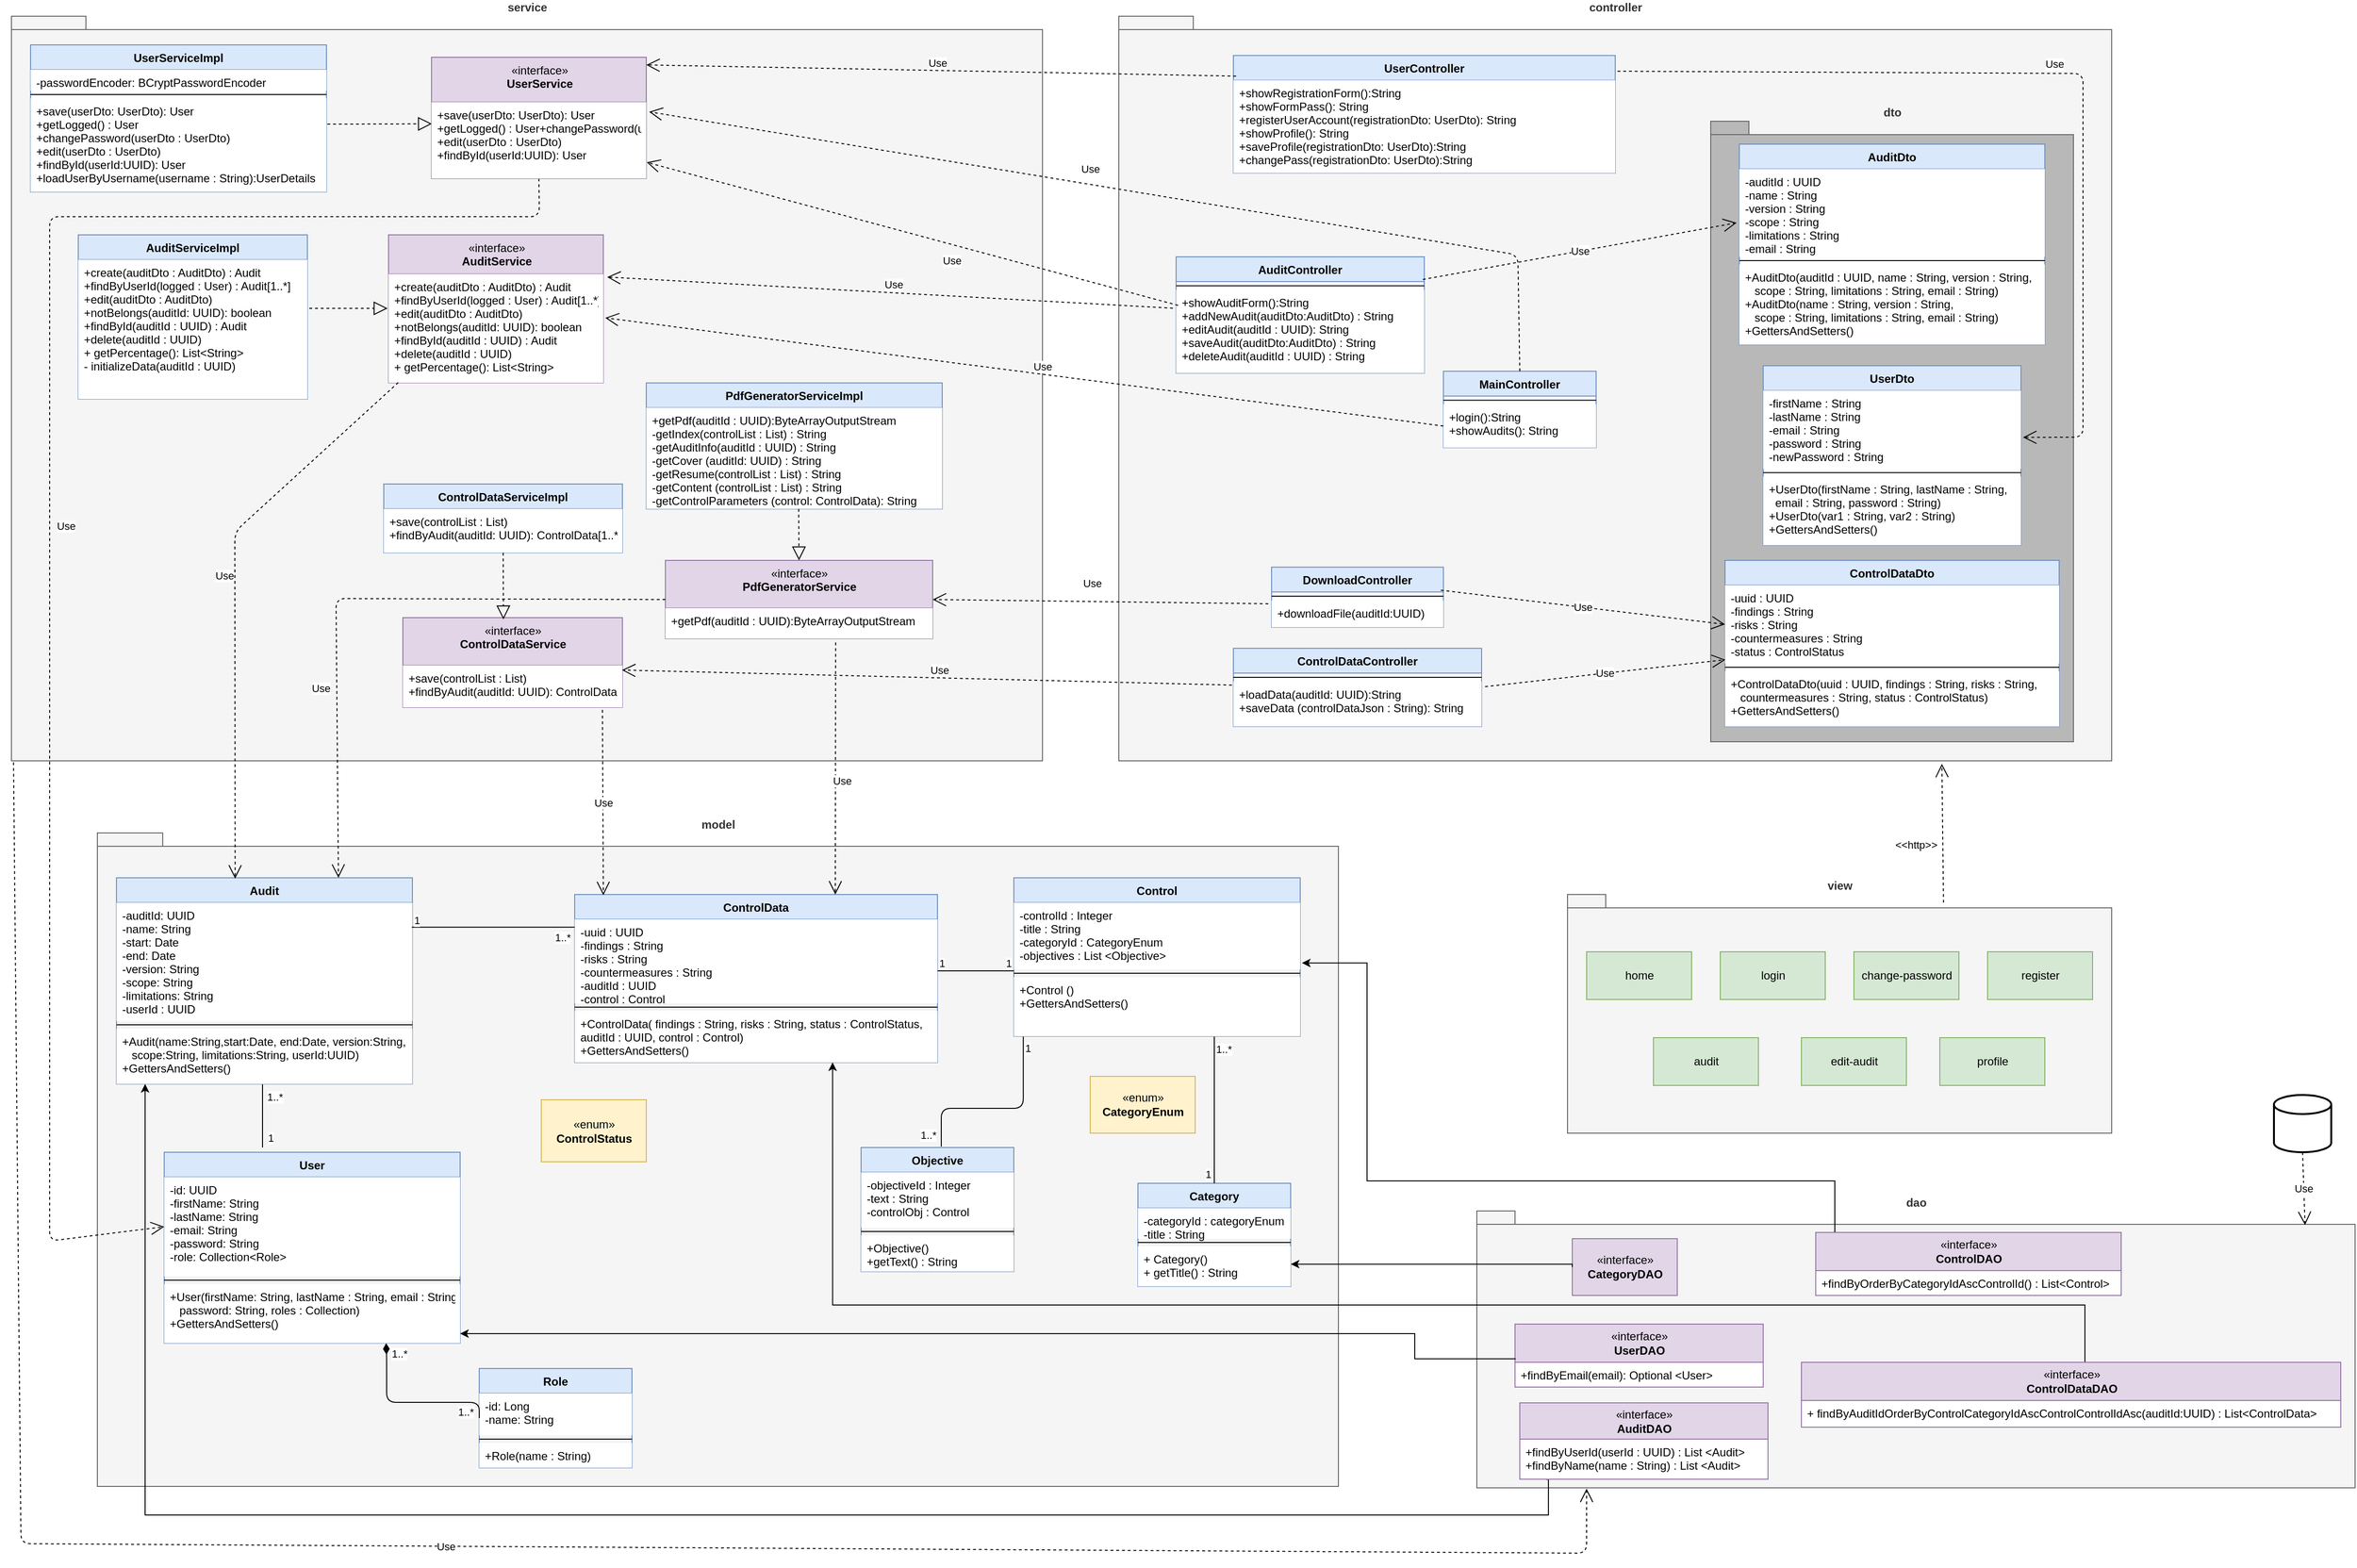 <mxfile version="14.6.13" type="github" pages="2">
  <diagram id="kV6jJbXeaDeTd83aYg1n" name="Clases">
    <mxGraphModel dx="2595" dy="2537" grid="1" gridSize="10" guides="1" tooltips="1" connect="1" arrows="1" fold="1" page="1" pageScale="1" pageWidth="1000" pageHeight="1169" math="0" shadow="0">
      <root>
        <mxCell id="0" />
        <mxCell id="1" parent="0" />
        <mxCell id="-Yj_t4PJWCOOp4zallga-2" value="&lt;div&gt;dao&lt;/div&gt;" style="shape=folder;fontStyle=1;spacingTop=10;tabWidth=40;tabHeight=14;tabPosition=left;html=1;labelPosition=center;verticalLabelPosition=top;align=center;verticalAlign=bottom;horizontal=1;fillColor=#f5f5f5;strokeColor=#666666;fontColor=#333333;" parent="1" vertex="1">
          <mxGeometry x="1655" y="791.5" width="920" height="290" as="geometry" />
        </mxCell>
        <mxCell id="-Yj_t4PJWCOOp4zallga-8" value="«interface»&lt;br&gt;&lt;b&gt;CategoryDAO&lt;/b&gt;" style="html=1;fillColor=#e1d5e7;strokeColor=#9673a6;" parent="1" vertex="1">
          <mxGeometry x="1755" y="820.5" width="110" height="59.5" as="geometry" />
        </mxCell>
        <mxCell id="-Yj_t4PJWCOOp4zallga-10" value="«interface»&lt;br&gt;&lt;b&gt;UserDAO&lt;/b&gt;" style="swimlane;fontStyle=0;childLayout=stackLayout;horizontal=1;startSize=40;horizontalStack=0;resizeParent=1;resizeParentMax=0;resizeLast=0;collapsible=1;marginBottom=0;verticalAlign=middle;html=1;swimlaneFillColor=#ffffff;fillColor=#e1d5e7;strokeColor=#9673a6;" parent="1" vertex="1">
          <mxGeometry x="1695" y="910" width="260" height="66" as="geometry" />
        </mxCell>
        <mxCell id="-Yj_t4PJWCOOp4zallga-11" value="+findByEmail(email): Optional &lt;User&gt;" style="text;strokeColor=none;fillColor=none;align=left;verticalAlign=top;spacingLeft=4;spacingRight=4;overflow=hidden;rotatable=0;points=[[0,0.5],[1,0.5]];portConstraint=eastwest;" parent="-Yj_t4PJWCOOp4zallga-10" vertex="1">
          <mxGeometry y="40" width="260" height="26" as="geometry" />
        </mxCell>
        <mxCell id="-Yj_t4PJWCOOp4zallga-45" value="&lt;div&gt;model&lt;/div&gt;" style="shape=folder;fontStyle=1;spacingTop=10;tabWidth=40;tabHeight=14;tabPosition=left;html=1;labelPosition=center;verticalLabelPosition=top;align=center;verticalAlign=bottom;horizontal=1;fillColor=#f5f5f5;strokeColor=#666666;fontColor=#333333;" parent="1" vertex="1">
          <mxGeometry x="210" y="395.5" width="1300" height="684.5" as="geometry" />
        </mxCell>
        <mxCell id="-Yj_t4PJWCOOp4zallga-46" value="User" style="swimlane;fontStyle=1;align=center;verticalAlign=top;childLayout=stackLayout;horizontal=1;startSize=26;horizontalStack=0;resizeParent=1;resizeParentMax=0;resizeLast=0;collapsible=1;marginBottom=0;fillColor=#dae8fc;strokeColor=#6c8ebf;" parent="1" vertex="1">
          <mxGeometry x="280" y="730" width="310" height="200" as="geometry" />
        </mxCell>
        <mxCell id="-Yj_t4PJWCOOp4zallga-47" value="-id: UUID&#xa;-firstName: String&#xa;-lastName: String&#xa;-email: String&#xa;-password: String&#xa;-role: Collection&lt;Role&gt;&#xa;" style="text;strokeColor=none;align=left;verticalAlign=top;spacingLeft=4;spacingRight=4;overflow=hidden;rotatable=0;points=[[0,0.5],[1,0.5]];portConstraint=eastwest;fillColor=#ffffff;" parent="-Yj_t4PJWCOOp4zallga-46" vertex="1">
          <mxGeometry y="26" width="310" height="104" as="geometry" />
        </mxCell>
        <mxCell id="-Yj_t4PJWCOOp4zallga-48" value="" style="line;strokeWidth=1;fillColor=none;align=left;verticalAlign=middle;spacingTop=-1;spacingLeft=3;spacingRight=3;rotatable=0;labelPosition=right;points=[];portConstraint=eastwest;" parent="-Yj_t4PJWCOOp4zallga-46" vertex="1">
          <mxGeometry y="130" width="310" height="8" as="geometry" />
        </mxCell>
        <mxCell id="-Yj_t4PJWCOOp4zallga-49" value="+User(firstName: String, lastName : String, email : String&#xa;   password: String, roles : Collection)&#xa;+GettersAndSetters()&#xa;" style="text;strokeColor=none;align=left;verticalAlign=top;spacingLeft=4;spacingRight=4;overflow=hidden;rotatable=0;points=[[0,0.5],[1,0.5]];portConstraint=eastwest;fillColor=#ffffff;" parent="-Yj_t4PJWCOOp4zallga-46" vertex="1">
          <mxGeometry y="138" width="310" height="62" as="geometry" />
        </mxCell>
        <mxCell id="-Yj_t4PJWCOOp4zallga-50" value="Audit" style="swimlane;fontStyle=1;align=center;verticalAlign=top;childLayout=stackLayout;horizontal=1;startSize=26;horizontalStack=0;resizeParent=1;resizeParentMax=0;resizeLast=0;collapsible=1;marginBottom=0;fillColor=#dae8fc;strokeColor=#6c8ebf;" parent="1" vertex="1">
          <mxGeometry x="230" y="442.5" width="310" height="216" as="geometry" />
        </mxCell>
        <mxCell id="-Yj_t4PJWCOOp4zallga-51" value="-auditId: UUID&#xa;-name: String&#xa;-start: Date&#xa;-end: Date&#xa;-version: String&#xa;-scope: String&#xa;-limitations: String&#xa;-userId : UUID&#xa;&#xa;" style="text;strokeColor=none;align=left;verticalAlign=top;spacingLeft=4;spacingRight=4;overflow=hidden;rotatable=0;points=[[0,0.5],[1,0.5]];portConstraint=eastwest;fillColor=#ffffff;" parent="-Yj_t4PJWCOOp4zallga-50" vertex="1">
          <mxGeometry y="26" width="310" height="124" as="geometry" />
        </mxCell>
        <mxCell id="-Yj_t4PJWCOOp4zallga-52" value="" style="line;strokeWidth=1;fillColor=none;align=left;verticalAlign=middle;spacingTop=-1;spacingLeft=3;spacingRight=3;rotatable=0;labelPosition=right;points=[];portConstraint=eastwest;" parent="-Yj_t4PJWCOOp4zallga-50" vertex="1">
          <mxGeometry y="150" width="310" height="8" as="geometry" />
        </mxCell>
        <mxCell id="-Yj_t4PJWCOOp4zallga-53" value="+Audit(name:String,start:Date, end:Date, version:String,&#xa;   scope:String, limitations:String, userId:UUID)&#xa;+GettersAndSetters()&#xa;" style="text;strokeColor=none;align=left;verticalAlign=top;spacingLeft=4;spacingRight=4;overflow=hidden;rotatable=0;points=[[0,0.5],[1,0.5]];portConstraint=eastwest;fillColor=#ffffff;" parent="-Yj_t4PJWCOOp4zallga-50" vertex="1">
          <mxGeometry y="158" width="310" height="58" as="geometry" />
        </mxCell>
        <mxCell id="-Yj_t4PJWCOOp4zallga-54" value="Control" style="swimlane;fontStyle=1;align=center;verticalAlign=top;childLayout=stackLayout;horizontal=1;startSize=26;horizontalStack=0;resizeParent=1;resizeParentMax=0;resizeLast=0;collapsible=1;marginBottom=0;fillColor=#dae8fc;strokeColor=#6c8ebf;" parent="1" vertex="1">
          <mxGeometry x="1170" y="442.5" width="300" height="166" as="geometry" />
        </mxCell>
        <mxCell id="-Yj_t4PJWCOOp4zallga-55" value="-controlId : Integer&#xa;-title : String&#xa;-categoryId : CategoryEnum&#xa;-objectives : List &lt;Objective&gt;&#xa;" style="text;align=left;verticalAlign=top;spacingLeft=4;spacingRight=4;overflow=hidden;rotatable=0;points=[[0,0.5],[1,0.5]];portConstraint=eastwest;fillColor=#ffffff;" parent="-Yj_t4PJWCOOp4zallga-54" vertex="1">
          <mxGeometry y="26" width="300" height="70" as="geometry" />
        </mxCell>
        <mxCell id="-Yj_t4PJWCOOp4zallga-56" value="" style="line;strokeWidth=1;fillColor=none;align=left;verticalAlign=middle;spacingTop=-1;spacingLeft=3;spacingRight=3;rotatable=0;labelPosition=right;points=[];portConstraint=eastwest;" parent="-Yj_t4PJWCOOp4zallga-54" vertex="1">
          <mxGeometry y="96" width="300" height="8" as="geometry" />
        </mxCell>
        <mxCell id="-Yj_t4PJWCOOp4zallga-57" value="+Control ()&#xa;+GettersAndSetters()&#xa;" style="text;strokeColor=none;align=left;verticalAlign=top;spacingLeft=4;spacingRight=4;overflow=hidden;rotatable=0;points=[[0,0.5],[1,0.5]];portConstraint=eastwest;fillColor=#ffffff;" parent="-Yj_t4PJWCOOp4zallga-54" vertex="1">
          <mxGeometry y="104" width="300" height="62" as="geometry" />
        </mxCell>
        <mxCell id="-Yj_t4PJWCOOp4zallga-58" value="ControlData" style="swimlane;fontStyle=1;align=center;verticalAlign=top;childLayout=stackLayout;horizontal=1;startSize=26;horizontalStack=0;resizeParent=1;resizeParentMax=0;resizeLast=0;collapsible=1;marginBottom=0;fillColor=#dae8fc;strokeColor=#6c8ebf;" parent="1" vertex="1">
          <mxGeometry x="710" y="460" width="380" height="176" as="geometry" />
        </mxCell>
        <mxCell id="-Yj_t4PJWCOOp4zallga-59" value="-uuid : UUID&#xa;-findings : String&#xa;-risks : String&#xa;-countermeasures : String&#xa;-auditId : UUID&#xa;-control : Control&#xa;&#xa;" style="text;strokeColor=none;align=left;verticalAlign=top;spacingLeft=4;spacingRight=4;overflow=hidden;rotatable=0;points=[[0,0.5],[1,0.5]];portConstraint=eastwest;fillColor=#ffffff;" parent="-Yj_t4PJWCOOp4zallga-58" vertex="1">
          <mxGeometry y="26" width="380" height="88" as="geometry" />
        </mxCell>
        <mxCell id="-Yj_t4PJWCOOp4zallga-60" value="" style="line;strokeWidth=1;fillColor=none;align=left;verticalAlign=middle;spacingTop=-1;spacingLeft=3;spacingRight=3;rotatable=0;labelPosition=right;points=[];portConstraint=eastwest;" parent="-Yj_t4PJWCOOp4zallga-58" vertex="1">
          <mxGeometry y="114" width="380" height="8" as="geometry" />
        </mxCell>
        <mxCell id="-Yj_t4PJWCOOp4zallga-61" value="+ControlData( findings : String, risks : String, status : ControlStatus,&#xa;auditId : UUID, control : Control)&#xa;+GettersAndSetters()&#xa;" style="text;strokeColor=none;align=left;verticalAlign=top;spacingLeft=4;spacingRight=4;overflow=hidden;rotatable=0;points=[[0,0.5],[1,0.5]];portConstraint=eastwest;fillColor=#ffffff;" parent="-Yj_t4PJWCOOp4zallga-58" vertex="1">
          <mxGeometry y="122" width="380" height="54" as="geometry" />
        </mxCell>
        <mxCell id="-Yj_t4PJWCOOp4zallga-66" value="Objective&#xa;" style="swimlane;fontStyle=1;align=center;verticalAlign=top;childLayout=stackLayout;horizontal=1;startSize=26;horizontalStack=0;resizeParent=1;resizeParentMax=0;resizeLast=0;collapsible=1;marginBottom=0;fillColor=#dae8fc;strokeColor=#6c8ebf;" parent="1" vertex="1">
          <mxGeometry x="1010" y="725" width="160" height="130" as="geometry" />
        </mxCell>
        <mxCell id="-Yj_t4PJWCOOp4zallga-67" value="-objectiveId : Integer&#xa;-text : String&#xa;-controlObj : Control&#xa;" style="text;strokeColor=none;align=left;verticalAlign=top;spacingLeft=4;spacingRight=4;overflow=hidden;rotatable=0;points=[[0,0.5],[1,0.5]];portConstraint=eastwest;fillColor=#ffffff;" parent="-Yj_t4PJWCOOp4zallga-66" vertex="1">
          <mxGeometry y="26" width="160" height="58" as="geometry" />
        </mxCell>
        <mxCell id="-Yj_t4PJWCOOp4zallga-68" value="" style="line;strokeWidth=1;fillColor=none;align=left;verticalAlign=middle;spacingTop=-1;spacingLeft=3;spacingRight=3;rotatable=0;labelPosition=right;points=[];portConstraint=eastwest;" parent="-Yj_t4PJWCOOp4zallga-66" vertex="1">
          <mxGeometry y="84" width="160" height="8" as="geometry" />
        </mxCell>
        <mxCell id="-Yj_t4PJWCOOp4zallga-69" value="+Objective()&#xa;+getText() : String&#xa;" style="text;strokeColor=none;align=left;verticalAlign=top;spacingLeft=4;spacingRight=4;overflow=hidden;rotatable=0;points=[[0,0.5],[1,0.5]];portConstraint=eastwest;fillColor=#ffffff;" parent="-Yj_t4PJWCOOp4zallga-66" vertex="1">
          <mxGeometry y="92" width="160" height="38" as="geometry" />
        </mxCell>
        <mxCell id="-Yj_t4PJWCOOp4zallga-70" value="Category" style="swimlane;fontStyle=1;align=center;verticalAlign=top;childLayout=stackLayout;horizontal=1;startSize=26;horizontalStack=0;resizeParent=1;resizeParentMax=0;resizeLast=0;collapsible=1;marginBottom=0;fillColor=#dae8fc;strokeColor=#6c8ebf;" parent="1" vertex="1">
          <mxGeometry x="1300" y="762.5" width="160" height="108" as="geometry" />
        </mxCell>
        <mxCell id="-Yj_t4PJWCOOp4zallga-71" value="-categoryId : categoryEnum&#xa;-title : String&#xa;" style="text;strokeColor=none;align=left;verticalAlign=top;spacingLeft=4;spacingRight=4;overflow=hidden;rotatable=0;points=[[0,0.5],[1,0.5]];portConstraint=eastwest;fillColor=#ffffff;" parent="-Yj_t4PJWCOOp4zallga-70" vertex="1">
          <mxGeometry y="26" width="160" height="32" as="geometry" />
        </mxCell>
        <mxCell id="-Yj_t4PJWCOOp4zallga-72" value="" style="line;strokeWidth=1;fillColor=none;align=left;verticalAlign=middle;spacingTop=-1;spacingLeft=3;spacingRight=3;rotatable=0;labelPosition=right;points=[];portConstraint=eastwest;" parent="-Yj_t4PJWCOOp4zallga-70" vertex="1">
          <mxGeometry y="58" width="160" height="8" as="geometry" />
        </mxCell>
        <mxCell id="-Yj_t4PJWCOOp4zallga-73" value="+ Category() &#xa;+ getTitle() : String&#xa;" style="text;strokeColor=none;align=left;verticalAlign=top;spacingLeft=4;spacingRight=4;overflow=hidden;rotatable=0;points=[[0,0.5],[1,0.5]];portConstraint=eastwest;fillColor=#ffffff;" parent="-Yj_t4PJWCOOp4zallga-70" vertex="1">
          <mxGeometry y="66" width="160" height="42" as="geometry" />
        </mxCell>
        <mxCell id="-Yj_t4PJWCOOp4zallga-74" value="Role" style="swimlane;fontStyle=1;align=center;verticalAlign=top;childLayout=stackLayout;horizontal=1;startSize=26;horizontalStack=0;resizeParent=1;resizeParentMax=0;resizeLast=0;collapsible=1;marginBottom=0;fillColor=#dae8fc;strokeColor=#6c8ebf;" parent="1" vertex="1">
          <mxGeometry x="610" y="956.5" width="160" height="104" as="geometry" />
        </mxCell>
        <mxCell id="-Yj_t4PJWCOOp4zallga-75" value="-id: Long&#xa;-name: String&#xa;" style="text;strokeColor=none;align=left;verticalAlign=top;spacingLeft=4;spacingRight=4;overflow=hidden;rotatable=0;points=[[0,0.5],[1,0.5]];portConstraint=eastwest;fillColor=#ffffff;" parent="-Yj_t4PJWCOOp4zallga-74" vertex="1">
          <mxGeometry y="26" width="160" height="44" as="geometry" />
        </mxCell>
        <mxCell id="-Yj_t4PJWCOOp4zallga-76" value="" style="line;strokeWidth=1;fillColor=none;align=left;verticalAlign=middle;spacingTop=-1;spacingLeft=3;spacingRight=3;rotatable=0;labelPosition=right;points=[];portConstraint=eastwest;" parent="-Yj_t4PJWCOOp4zallga-74" vertex="1">
          <mxGeometry y="70" width="160" height="8" as="geometry" />
        </mxCell>
        <mxCell id="-Yj_t4PJWCOOp4zallga-77" value="+Role(name : String)" style="text;strokeColor=none;align=left;verticalAlign=top;spacingLeft=4;spacingRight=4;overflow=hidden;rotatable=0;points=[[0,0.5],[1,0.5]];portConstraint=eastwest;fillColor=#ffffff;" parent="-Yj_t4PJWCOOp4zallga-74" vertex="1">
          <mxGeometry y="78" width="160" height="26" as="geometry" />
        </mxCell>
        <mxCell id="-Yj_t4PJWCOOp4zallga-78" value="«enum»&lt;br&gt;&lt;b&gt;ControlStatus&lt;/b&gt;" style="html=1;strokeColor=#d6b656;fillColor=#fff2cc;" parent="1" vertex="1">
          <mxGeometry x="675" y="675" width="110" height="65" as="geometry" />
        </mxCell>
        <mxCell id="-Yj_t4PJWCOOp4zallga-79" value="" style="endArrow=diamondThin;html=1;edgeStyle=orthogonalEdgeStyle;exitX=0;exitY=0.5;exitDx=0;exitDy=0;startArrow=none;startFill=0;endFill=1;endSize=9;entryX=0.75;entryY=1;entryDx=0;entryDy=0;" parent="1" source="-Yj_t4PJWCOOp4zallga-74" target="-Yj_t4PJWCOOp4zallga-46" edge="1">
          <mxGeometry x="210" y="395.5" as="geometry">
            <mxPoint x="460" y="989.5" as="sourcePoint" />
            <mxPoint x="510" y="950" as="targetPoint" />
            <Array as="points">
              <mxPoint x="610" y="992" />
              <mxPoint x="513" y="992" />
              <mxPoint x="513" y="946" />
            </Array>
          </mxGeometry>
        </mxCell>
        <mxCell id="-Yj_t4PJWCOOp4zallga-80" value="1..*" style="edgeLabel;resizable=0;html=1;align=left;verticalAlign=bottom;" parent="-Yj_t4PJWCOOp4zallga-79" connectable="0" vertex="1">
          <mxGeometry x="-1" relative="1" as="geometry">
            <mxPoint x="-24" y="2" as="offset" />
          </mxGeometry>
        </mxCell>
        <mxCell id="-Yj_t4PJWCOOp4zallga-81" value="1..*" style="edgeLabel;resizable=0;html=1;align=right;verticalAlign=bottom;" parent="-Yj_t4PJWCOOp4zallga-79" connectable="0" vertex="1">
          <mxGeometry x="1" relative="1" as="geometry">
            <mxPoint x="23" y="19" as="offset" />
          </mxGeometry>
        </mxCell>
        <mxCell id="-Yj_t4PJWCOOp4zallga-82" value="" style="endArrow=none;html=1;edgeStyle=orthogonalEdgeStyle;entryX=0.5;entryY=0;entryDx=0;entryDy=0;" parent="1" target="-Yj_t4PJWCOOp4zallga-70" edge="1">
          <mxGeometry x="210" y="395.5" as="geometry">
            <mxPoint x="1380" y="609" as="sourcePoint" />
            <mxPoint x="1010" y="544.5" as="targetPoint" />
            <Array as="points">
              <mxPoint x="1380" y="609" />
            </Array>
          </mxGeometry>
        </mxCell>
        <mxCell id="-Yj_t4PJWCOOp4zallga-83" value="1..*" style="edgeLabel;resizable=0;html=1;align=left;verticalAlign=bottom;" parent="-Yj_t4PJWCOOp4zallga-82" connectable="0" vertex="1">
          <mxGeometry x="-1" relative="1" as="geometry">
            <mxPoint y="21" as="offset" />
          </mxGeometry>
        </mxCell>
        <mxCell id="-Yj_t4PJWCOOp4zallga-84" value="&lt;div&gt;1&lt;/div&gt;" style="edgeLabel;resizable=0;html=1;align=right;verticalAlign=bottom;" parent="-Yj_t4PJWCOOp4zallga-82" connectable="0" vertex="1">
          <mxGeometry x="1" relative="1" as="geometry">
            <mxPoint x="-3" y="-1" as="offset" />
          </mxGeometry>
        </mxCell>
        <mxCell id="-Yj_t4PJWCOOp4zallga-85" value="" style="endArrow=none;html=1;edgeStyle=orthogonalEdgeStyle;" parent="1" source="-Yj_t4PJWCOOp4zallga-59" edge="1">
          <mxGeometry x="210" y="395.5" as="geometry">
            <mxPoint x="670" y="900.5" as="sourcePoint" />
            <mxPoint x="1170" y="540" as="targetPoint" />
            <Array as="points">
              <mxPoint x="1170" y="540" />
            </Array>
          </mxGeometry>
        </mxCell>
        <mxCell id="-Yj_t4PJWCOOp4zallga-86" value="1" style="edgeLabel;resizable=0;html=1;align=left;verticalAlign=bottom;" parent="-Yj_t4PJWCOOp4zallga-85" connectable="0" vertex="1">
          <mxGeometry x="-1" relative="1" as="geometry" />
        </mxCell>
        <mxCell id="-Yj_t4PJWCOOp4zallga-87" value="1" style="edgeLabel;resizable=0;html=1;align=right;verticalAlign=bottom;" parent="-Yj_t4PJWCOOp4zallga-85" connectable="0" vertex="1">
          <mxGeometry x="1" relative="1" as="geometry">
            <mxPoint x="-2" as="offset" />
          </mxGeometry>
        </mxCell>
        <mxCell id="-Yj_t4PJWCOOp4zallga-88" value="" style="endArrow=none;html=1;edgeStyle=orthogonalEdgeStyle;entryX=0.525;entryY=-0.008;entryDx=0;entryDy=0;entryPerimeter=0;exitX=0.033;exitY=1.008;exitDx=0;exitDy=0;exitPerimeter=0;" parent="1" source="-Yj_t4PJWCOOp4zallga-57" target="-Yj_t4PJWCOOp4zallga-66" edge="1">
          <mxGeometry x="210" y="395.5" as="geometry">
            <mxPoint x="1170" y="609" as="sourcePoint" />
            <mxPoint x="1010" y="900.5" as="targetPoint" />
            <Array as="points">
              <mxPoint x="1180" y="684" />
              <mxPoint x="1094" y="684" />
            </Array>
          </mxGeometry>
        </mxCell>
        <mxCell id="-Yj_t4PJWCOOp4zallga-89" value="1" style="edgeLabel;resizable=0;html=1;align=left;verticalAlign=bottom;" parent="-Yj_t4PJWCOOp4zallga-88" connectable="0" vertex="1">
          <mxGeometry x="-1" relative="1" as="geometry">
            <mxPoint y="21" as="offset" />
          </mxGeometry>
        </mxCell>
        <mxCell id="-Yj_t4PJWCOOp4zallga-90" value="1..*" style="edgeLabel;resizable=0;html=1;align=right;verticalAlign=bottom;" parent="-Yj_t4PJWCOOp4zallga-88" connectable="0" vertex="1">
          <mxGeometry x="1" relative="1" as="geometry">
            <mxPoint x="-5" y="-4" as="offset" />
          </mxGeometry>
        </mxCell>
        <mxCell id="-Yj_t4PJWCOOp4zallga-94" value="" style="endArrow=none;html=1;edgeStyle=orthogonalEdgeStyle;exitX=0.998;exitY=0.208;exitDx=0;exitDy=0;exitPerimeter=0;" parent="1" target="-Yj_t4PJWCOOp4zallga-58" edge="1" source="-Yj_t4PJWCOOp4zallga-51">
          <mxGeometry x="210" y="395.5" as="geometry">
            <mxPoint x="530" y="495.5" as="sourcePoint" />
            <mxPoint x="540" y="690.5" as="targetPoint" />
            <Array as="points">
              <mxPoint x="630" y="494" />
              <mxPoint x="630" y="494" />
            </Array>
          </mxGeometry>
        </mxCell>
        <mxCell id="-Yj_t4PJWCOOp4zallga-95" value="&lt;div&gt;1&lt;/div&gt;" style="edgeLabel;resizable=0;html=1;align=left;verticalAlign=bottom;" parent="-Yj_t4PJWCOOp4zallga-94" connectable="0" vertex="1">
          <mxGeometry x="-1" relative="1" as="geometry">
            <mxPoint x="1" y="1" as="offset" />
          </mxGeometry>
        </mxCell>
        <mxCell id="-Yj_t4PJWCOOp4zallga-96" value="1..*" style="edgeLabel;resizable=0;html=1;align=right;verticalAlign=bottom;" parent="-Yj_t4PJWCOOp4zallga-94" connectable="0" vertex="1">
          <mxGeometry x="1" relative="1" as="geometry">
            <mxPoint x="-3" y="19" as="offset" />
          </mxGeometry>
        </mxCell>
        <mxCell id="-Yj_t4PJWCOOp4zallga-97" value="" style="endArrow=none;html=1;edgeStyle=orthogonalEdgeStyle;" parent="1" edge="1">
          <mxGeometry x="210" y="395.5" as="geometry">
            <mxPoint x="383" y="659" as="sourcePoint" />
            <mxPoint x="383" y="725" as="targetPoint" />
            <Array as="points">
              <mxPoint x="383" y="659" />
            </Array>
          </mxGeometry>
        </mxCell>
        <mxCell id="-Yj_t4PJWCOOp4zallga-98" value="1..*" style="edgeLabel;resizable=0;html=1;align=left;verticalAlign=bottom;" parent="-Yj_t4PJWCOOp4zallga-97" connectable="0" vertex="1">
          <mxGeometry x="-1" relative="1" as="geometry">
            <mxPoint x="3" y="21" as="offset" />
          </mxGeometry>
        </mxCell>
        <mxCell id="-Yj_t4PJWCOOp4zallga-99" value="1" style="edgeLabel;resizable=0;html=1;align=right;verticalAlign=bottom;" parent="-Yj_t4PJWCOOp4zallga-97" connectable="0" vertex="1">
          <mxGeometry x="1" relative="1" as="geometry">
            <mxPoint x="12" y="-2" as="offset" />
          </mxGeometry>
        </mxCell>
        <mxCell id="PlXF2UBHKI5BEwp6dY41-1" value="«enum»&lt;br&gt;&lt;b&gt;CategoryEnum&lt;/b&gt;" style="html=1;fillColor=#fff2cc;strokeColor=#d6b656;" vertex="1" parent="1">
          <mxGeometry x="1250" y="650.5" width="110" height="59.5" as="geometry" />
        </mxCell>
        <mxCell id="-Yj_t4PJWCOOp4zallga-108" value="&lt;div&gt;service&lt;/div&gt;" style="shape=folder;fontStyle=1;spacingTop=10;tabWidth=40;tabHeight=14;tabPosition=left;html=1;labelPosition=center;verticalLabelPosition=top;align=center;verticalAlign=bottom;horizontal=1;fillColor=#f5f5f5;strokeColor=#666666;fontColor=#333333;" parent="1" vertex="1">
          <mxGeometry x="120" y="-460" width="1080" height="780" as="geometry" />
        </mxCell>
        <mxCell id="-Yj_t4PJWCOOp4zallga-111" value="AuditServiceImpl&#xa;" style="swimlane;fontStyle=1;align=center;verticalAlign=top;childLayout=stackLayout;horizontal=1;startSize=26;horizontalStack=0;resizeParent=1;resizeParentMax=0;resizeLast=0;collapsible=1;marginBottom=0;fillColor=#dae8fc;strokeColor=#6c8ebf;" parent="1" vertex="1">
          <mxGeometry x="190" y="-231" width="240" height="172" as="geometry" />
        </mxCell>
        <mxCell id="-Yj_t4PJWCOOp4zallga-114" value="+create(auditDto : AuditDto) : Audit&#xa;+findByUserId(logged : User) : Audit[1..*]&#xa;+edit(auditDto : AuditDto)&#xa;+notBelongs(auditId: UUID): boolean&#xa;+findById(auditId : UUID) : Audit&#xa;+delete(auditId : UUID)&#xa;+ getPercentage(): List&lt;String&gt;&#xa;- initializeData(auditId : UUID)&#xa;&#xa;&#xa;&#xa;&#xa;" style="text;strokeColor=none;align=left;verticalAlign=top;spacingLeft=4;spacingRight=4;overflow=hidden;rotatable=0;points=[[0,0.5],[1,0.5]];portConstraint=eastwest;fillColor=#ffffff;" parent="-Yj_t4PJWCOOp4zallga-111" vertex="1">
          <mxGeometry y="26" width="240" height="146" as="geometry" />
        </mxCell>
        <mxCell id="-Yj_t4PJWCOOp4zallga-115" value="" style="endArrow=block;dashed=1;endFill=0;endSize=12;html=1;" parent="1" edge="1">
          <mxGeometry x="40" y="-370" width="160" as="geometry">
            <mxPoint x="432" y="-154" as="sourcePoint" />
            <mxPoint x="514" y="-154" as="targetPoint" />
          </mxGeometry>
        </mxCell>
        <mxCell id="-Yj_t4PJWCOOp4zallga-117" value="ControlDataServiceImpl&#xa;" style="swimlane;fontStyle=1;align=center;verticalAlign=top;childLayout=stackLayout;horizontal=1;startSize=26;horizontalStack=0;resizeParent=1;resizeParentMax=0;resizeLast=0;collapsible=1;marginBottom=0;fillColor=#dae8fc;strokeColor=#6c8ebf;" parent="1" vertex="1">
          <mxGeometry x="510" y="30" width="250" height="72" as="geometry" />
        </mxCell>
        <mxCell id="-Yj_t4PJWCOOp4zallga-120" value="+save(controlList : List)&#xa;+findByAudit(auditId: UUID): ControlData[1..*]&#xa;&#xa;&#xa;&#xa;" style="text;strokeColor=none;align=left;verticalAlign=top;spacingLeft=4;spacingRight=4;overflow=hidden;rotatable=0;points=[[0,0.5],[1,0.5]];portConstraint=eastwest;fillColor=#ffffff;" parent="-Yj_t4PJWCOOp4zallga-117" vertex="1">
          <mxGeometry y="26" width="250" height="46" as="geometry" />
        </mxCell>
        <mxCell id="tNRHAjsADiZPEaAnYKax-21" value="«interface»&lt;br&gt;&lt;b&gt;AuditService&lt;/b&gt;" style="swimlane;fontStyle=0;align=center;verticalAlign=top;childLayout=stackLayout;horizontal=1;startSize=41;horizontalStack=0;resizeParent=1;resizeParentMax=0;resizeLast=0;collapsible=1;marginBottom=0;html=1;fillColor=#e1d5e7;strokeColor=#9673a6;" parent="1" vertex="1">
          <mxGeometry x="515" y="-231" width="225" height="155" as="geometry" />
        </mxCell>
        <mxCell id="tNRHAjsADiZPEaAnYKax-23" value="+create(auditDto : AuditDto) : Audit&#xa;+findByUserId(logged : User) : Audit[1..*]&#xa;+edit(auditDto : AuditDto)&#xa;+notBelongs(auditId: UUID): boolean&#xa;+findById(auditId : UUID) : Audit&#xa;+delete(auditId : UUID)&#xa;+ getPercentage(): List&lt;String&gt;&#xa;&#xa;" style="text;strokeColor=none;align=left;verticalAlign=top;spacingLeft=4;spacingRight=4;overflow=hidden;rotatable=0;points=[[0,0.5],[1,0.5]];portConstraint=eastwest;fillColor=#ffffff;" parent="tNRHAjsADiZPEaAnYKax-21" vertex="1">
          <mxGeometry y="41" width="225" height="114" as="geometry" />
        </mxCell>
        <mxCell id="tNRHAjsADiZPEaAnYKax-24" value="«interface»&lt;br&gt;&lt;b&gt;ControlDataService&lt;/b&gt;" style="swimlane;fontStyle=0;align=center;verticalAlign=top;childLayout=stackLayout;horizontal=1;startSize=50;horizontalStack=0;resizeParent=1;resizeParentMax=0;resizeLast=0;collapsible=1;marginBottom=0;html=1;fillColor=#e1d5e7;strokeColor=#9673a6;" parent="1" vertex="1">
          <mxGeometry x="530" y="170" width="230" height="94" as="geometry" />
        </mxCell>
        <mxCell id="tNRHAjsADiZPEaAnYKax-26" value="+save(controlList : List)&#xa;+findByAudit(auditId: UUID): ControlData[1..*]&#xa;&#xa;" style="text;strokeColor=none;align=left;verticalAlign=top;spacingLeft=4;spacingRight=4;overflow=hidden;rotatable=0;points=[[0,0.5],[1,0.5]];portConstraint=eastwest;fillColor=#ffffff;" parent="tNRHAjsADiZPEaAnYKax-24" vertex="1">
          <mxGeometry y="50" width="230" height="44" as="geometry" />
        </mxCell>
        <mxCell id="-Yj_t4PJWCOOp4zallga-121" value="" style="endArrow=block;dashed=1;endFill=0;endSize=12;html=1;entryX=0.458;entryY=0.019;entryDx=0;entryDy=0;entryPerimeter=0;" parent="1" source="-Yj_t4PJWCOOp4zallga-120" target="tNRHAjsADiZPEaAnYKax-24" edge="1">
          <mxGeometry x="40" y="-370" width="160" as="geometry">
            <mxPoint x="280" y="723" as="sourcePoint" />
            <mxPoint x="440" y="723" as="targetPoint" />
          </mxGeometry>
        </mxCell>
        <mxCell id="-Yj_t4PJWCOOp4zallga-31" value="&lt;div&gt;controller&lt;/div&gt;" style="shape=folder;fontStyle=1;spacingTop=10;tabWidth=40;tabHeight=14;tabPosition=left;html=1;labelPosition=center;verticalLabelPosition=top;align=center;verticalAlign=bottom;horizontal=1;fillColor=#f5f5f5;strokeColor=#666666;fontColor=#333333;" parent="1" vertex="1">
          <mxGeometry x="1280" y="-460" width="1040" height="780" as="geometry" />
        </mxCell>
        <mxCell id="-Yj_t4PJWCOOp4zallga-32" value="AuditController" style="swimlane;fontStyle=1;align=center;verticalAlign=top;childLayout=stackLayout;horizontal=1;startSize=26;horizontalStack=0;resizeParent=1;resizeParentMax=0;resizeLast=0;collapsible=1;marginBottom=0;swimlaneFillColor=#ffffff;fillColor=#dae8fc;strokeColor=#6c8ebf;" parent="1" vertex="1">
          <mxGeometry x="1340" y="-208.003" width="260" height="121.837" as="geometry" />
        </mxCell>
        <mxCell id="-Yj_t4PJWCOOp4zallga-34" value="" style="line;strokeWidth=1;fillColor=none;align=left;verticalAlign=middle;spacingTop=-1;spacingLeft=3;spacingRight=3;rotatable=0;labelPosition=right;points=[];portConstraint=eastwest;" parent="-Yj_t4PJWCOOp4zallga-32" vertex="1">
          <mxGeometry y="26" width="260" height="8.667" as="geometry" />
        </mxCell>
        <mxCell id="-Yj_t4PJWCOOp4zallga-35" value="+showAuditForm():String&#xa;+addNewAudit(auditDto:AuditDto) : String&#xa;+editAudit(auditId : UUID): String&#xa;+saveAudit(auditDto:AuditDto) : String&#xa;+deleteAudit(auditId : UUID) : String&#xa;" style="text;strokeColor=none;align=left;verticalAlign=top;spacingLeft=4;spacingRight=4;overflow=hidden;rotatable=0;points=[[0,0.5],[1,0.5]];portConstraint=eastwest;fillColor=#ffffff;" parent="-Yj_t4PJWCOOp4zallga-32" vertex="1">
          <mxGeometry y="34.667" width="260" height="87.17" as="geometry" />
        </mxCell>
        <mxCell id="-Yj_t4PJWCOOp4zallga-36" value="MainController&#xa;" style="swimlane;fontStyle=1;align=center;verticalAlign=top;childLayout=stackLayout;horizontal=1;startSize=26;horizontalStack=0;resizeParent=1;resizeParentMax=0;resizeLast=0;collapsible=1;marginBottom=0;swimlaneFillColor=#ffffff;fillColor=#dae8fc;strokeColor=#6c8ebf;" parent="1" vertex="1">
          <mxGeometry x="1620" y="-88.08" width="160" height="79.997" as="geometry" />
        </mxCell>
        <mxCell id="-Yj_t4PJWCOOp4zallga-38" value="" style="line;strokeWidth=1;fillColor=none;align=left;verticalAlign=middle;spacingTop=-1;spacingLeft=3;spacingRight=3;rotatable=0;labelPosition=right;points=[];portConstraint=eastwest;" parent="-Yj_t4PJWCOOp4zallga-36" vertex="1">
          <mxGeometry y="26" width="160" height="8.667" as="geometry" />
        </mxCell>
        <mxCell id="-Yj_t4PJWCOOp4zallga-39" value="+login():String&#xa;+showAudits(): String&#xa;" style="text;strokeColor=none;align=left;verticalAlign=top;spacingLeft=4;spacingRight=4;overflow=hidden;rotatable=0;points=[[0,0.5],[1,0.5]];portConstraint=eastwest;fillColor=#ffffff;" parent="-Yj_t4PJWCOOp4zallga-36" vertex="1">
          <mxGeometry y="34.667" width="160" height="45.33" as="geometry" />
        </mxCell>
        <mxCell id="-Yj_t4PJWCOOp4zallga-100" style="edgeStyle=orthogonalEdgeStyle;rounded=0;orthogonalLoop=1;jettySize=auto;html=1;exitX=0.109;exitY=1.022;exitDx=0;exitDy=0;exitPerimeter=0;" parent="1" source="PlXF2UBHKI5BEwp6dY41-32" target="-Yj_t4PJWCOOp4zallga-53" edge="1">
          <mxGeometry relative="1" as="geometry">
            <Array as="points">
              <mxPoint x="1730" y="1061" />
              <mxPoint x="1730" y="1110" />
              <mxPoint x="260" y="1110" />
            </Array>
            <mxPoint x="260" y="1180" as="sourcePoint" />
          </mxGeometry>
        </mxCell>
        <mxCell id="-Yj_t4PJWCOOp4zallga-101" style="edgeStyle=orthogonalEdgeStyle;rounded=0;orthogonalLoop=1;jettySize=auto;html=1;exitX=0.003;exitY=0.551;exitDx=0;exitDy=0;exitPerimeter=0;" parent="1" source="-Yj_t4PJWCOOp4zallga-10" target="-Yj_t4PJWCOOp4zallga-49" edge="1">
          <mxGeometry relative="1" as="geometry">
            <Array as="points">
              <mxPoint x="1590" y="946" />
              <mxPoint x="1590" y="920" />
            </Array>
          </mxGeometry>
        </mxCell>
        <mxCell id="-Yj_t4PJWCOOp4zallga-102" style="edgeStyle=orthogonalEdgeStyle;rounded=0;orthogonalLoop=1;jettySize=auto;html=1;exitX=0.157;exitY=0.005;exitDx=0;exitDy=0;entryX=1.006;entryY=0.903;entryDx=0;entryDy=0;entryPerimeter=0;exitPerimeter=0;" parent="1" source="PlXF2UBHKI5BEwp6dY41-34" target="-Yj_t4PJWCOOp4zallga-55" edge="1">
          <mxGeometry relative="1" as="geometry">
            <mxPoint x="1216" y="610" as="targetPoint" />
            <Array as="points">
              <mxPoint x="2030" y="760" />
              <mxPoint x="1540" y="760" />
              <mxPoint x="1540" y="532" />
            </Array>
            <mxPoint x="790" y="1315" as="sourcePoint" />
          </mxGeometry>
        </mxCell>
        <mxCell id="-Yj_t4PJWCOOp4zallga-40" value="UserController" style="swimlane;fontStyle=1;align=center;verticalAlign=top;childLayout=stackLayout;horizontal=1;startSize=26;horizontalStack=0;resizeParent=1;resizeParentMax=0;resizeLast=0;collapsible=1;marginBottom=0;fillColor=#dae8fc;strokeColor=#6c8ebf;" parent="1" vertex="1">
          <mxGeometry x="1400" y="-418.92" width="400" height="123.17" as="geometry" />
        </mxCell>
        <mxCell id="-Yj_t4PJWCOOp4zallga-43" value="+showRegistrationForm():String&#xa;+showFormPass(): String&#xa;+registerUserAccount(registrationDto: UserDto): String&#xa;+showProfile(): String&#xa;+saveProfile(registrationDto: UserDto):String&#xa;+changePass(registrationDto: UserDto):String&#xa;" style="text;strokeColor=none;align=left;verticalAlign=top;spacingLeft=4;spacingRight=4;overflow=hidden;rotatable=0;points=[[0,0.5],[1,0.5]];portConstraint=eastwest;fillColor=#ffffff;" parent="-Yj_t4PJWCOOp4zallga-40" vertex="1">
          <mxGeometry y="26" width="400" height="97.17" as="geometry" />
        </mxCell>
        <mxCell id="-Yj_t4PJWCOOp4zallga-103" style="edgeStyle=orthogonalEdgeStyle;rounded=0;orthogonalLoop=1;jettySize=auto;html=1;exitX=0.5;exitY=0;exitDx=0;exitDy=0;entryX=0.711;entryY=0.997;entryDx=0;entryDy=0;entryPerimeter=0;" parent="1" source="PlXF2UBHKI5BEwp6dY41-38" target="-Yj_t4PJWCOOp4zallga-61" edge="1">
          <mxGeometry relative="1" as="geometry">
            <Array as="points">
              <mxPoint x="2292" y="890" />
              <mxPoint x="980" y="890" />
            </Array>
            <mxPoint x="979" y="635" as="targetPoint" />
            <mxPoint x="757.44" y="1137.65" as="sourcePoint" />
          </mxGeometry>
        </mxCell>
        <mxCell id="tNRHAjsADiZPEaAnYKax-1" value="DownloadController" style="swimlane;fontStyle=1;align=center;verticalAlign=top;childLayout=stackLayout;horizontal=1;startSize=26;horizontalStack=0;resizeParent=1;resizeParentMax=0;resizeLast=0;collapsible=1;marginBottom=0;swimlaneFillColor=#ffffff;fillColor=#dae8fc;strokeColor=#6c8ebf;" parent="1" vertex="1">
          <mxGeometry x="1440" y="117.167" width="180" height="62.837" as="geometry" />
        </mxCell>
        <mxCell id="tNRHAjsADiZPEaAnYKax-3" value="" style="line;strokeWidth=1;fillColor=none;align=left;verticalAlign=middle;spacingTop=-1;spacingLeft=3;spacingRight=3;rotatable=0;labelPosition=right;points=[];portConstraint=eastwest;" parent="tNRHAjsADiZPEaAnYKax-1" vertex="1">
          <mxGeometry y="26" width="180" height="8.667" as="geometry" />
        </mxCell>
        <mxCell id="tNRHAjsADiZPEaAnYKax-4" value="+downloadFile(auditId:UUID)" style="text;strokeColor=none;align=left;verticalAlign=top;spacingLeft=4;spacingRight=4;overflow=hidden;rotatable=0;points=[[0,0.5],[1,0.5]];portConstraint=eastwest;fillColor=#ffffff;" parent="tNRHAjsADiZPEaAnYKax-1" vertex="1">
          <mxGeometry y="34.667" width="180" height="28.17" as="geometry" />
        </mxCell>
        <mxCell id="-Yj_t4PJWCOOp4zallga-123" value="Use" style="endArrow=open;endSize=12;dashed=1;html=1;entryX=0;entryY=0.5;entryDx=0;entryDy=0;exitX=0.5;exitY=1;exitDx=0;exitDy=0;exitPerimeter=0;" parent="1" source="tNRHAjsADiZPEaAnYKax-20" target="-Yj_t4PJWCOOp4zallga-47" edge="1">
          <mxGeometry x="0.004" y="17" width="160" relative="1" as="geometry">
            <mxPoint x="90" y="300" as="sourcePoint" />
            <mxPoint x="1340" y="860" as="targetPoint" />
            <Array as="points">
              <mxPoint x="673" y="-250" />
              <mxPoint x="160" y="-250" />
              <mxPoint x="160" y="823" />
            </Array>
            <mxPoint as="offset" />
          </mxGeometry>
        </mxCell>
        <mxCell id="-Yj_t4PJWCOOp4zallga-124" value="Use" style="endArrow=open;endSize=12;dashed=1;html=1;exitX=0.045;exitY=0.998;exitDx=0;exitDy=0;entryX=0.401;entryY=0.004;entryDx=0;entryDy=0;exitPerimeter=0;entryPerimeter=0;" parent="1" source="tNRHAjsADiZPEaAnYKax-23" target="-Yj_t4PJWCOOp4zallga-50" edge="1">
          <mxGeometry x="-0.066" y="-11" width="160" relative="1" as="geometry">
            <mxPoint x="670" y="270" as="sourcePoint" />
            <mxPoint x="830" y="270" as="targetPoint" />
            <Array as="points">
              <mxPoint x="354" y="80" />
            </Array>
            <mxPoint as="offset" />
          </mxGeometry>
        </mxCell>
        <mxCell id="-Yj_t4PJWCOOp4zallga-125" value="Use" style="endArrow=open;endSize=12;dashed=1;html=1;exitX=0.909;exitY=1.061;exitDx=0;exitDy=0;entryX=0.079;entryY=0.004;entryDx=0;entryDy=0;exitPerimeter=0;entryPerimeter=0;" parent="1" source="tNRHAjsADiZPEaAnYKax-26" target="-Yj_t4PJWCOOp4zallga-58" edge="1">
          <mxGeometry width="160" relative="1" as="geometry">
            <mxPoint x="345" y="190" as="sourcePoint" />
            <mxPoint x="310" y="397" as="targetPoint" />
          </mxGeometry>
        </mxCell>
        <mxCell id="-Yj_t4PJWCOOp4zallga-131" value="Use" style="endArrow=open;endSize=12;dashed=1;html=1;exitX=-0.013;exitY=0.22;exitDx=0;exitDy=0;entryX=1.018;entryY=0.028;entryDx=0;entryDy=0;exitPerimeter=0;entryPerimeter=0;" parent="1" source="-Yj_t4PJWCOOp4zallga-35" target="tNRHAjsADiZPEaAnYKax-23" edge="1">
          <mxGeometry x="-0.009" y="-9" width="160" relative="1" as="geometry">
            <mxPoint x="791.3" y="-140.822" as="sourcePoint" />
            <mxPoint x="704.58" y="53.5" as="targetPoint" />
            <mxPoint as="offset" />
          </mxGeometry>
        </mxCell>
        <mxCell id="-Yj_t4PJWCOOp4zallga-132" value="Use" style="endArrow=open;endSize=12;dashed=1;html=1;exitX=0.007;exitY=0.176;exitDx=0;exitDy=0;exitPerimeter=0;entryX=1;entryY=0.063;entryDx=0;entryDy=0;entryPerimeter=0;" parent="1" source="-Yj_t4PJWCOOp4zallga-40" target="tNRHAjsADiZPEaAnYKax-17" edge="1">
          <mxGeometry x="0.013" y="-8" width="160" relative="1" as="geometry">
            <mxPoint x="755" y="-183.917" as="sourcePoint" />
            <mxPoint x="780" y="-410" as="targetPoint" />
            <mxPoint as="offset" />
          </mxGeometry>
        </mxCell>
        <mxCell id="-Yj_t4PJWCOOp4zallga-133" value="&amp;lt;&amp;lt;http&amp;gt;&amp;gt;" style="endArrow=open;endSize=12;dashed=1;html=1;exitX=0.691;exitY=0.034;exitDx=0;exitDy=0;exitPerimeter=0;entryX=0.829;entryY=1.004;entryDx=0;entryDy=0;entryPerimeter=0;" parent="1" source="-Yj_t4PJWCOOp4zallga-13" target="-Yj_t4PJWCOOp4zallga-31" edge="1">
          <mxGeometry x="-0.167" y="28" width="160" relative="1" as="geometry">
            <mxPoint x="2345.8" y="279.998" as="sourcePoint" />
            <mxPoint x="1870" y="281.82" as="targetPoint" />
            <mxPoint as="offset" />
          </mxGeometry>
        </mxCell>
        <mxCell id="tNRHAjsADiZPEaAnYKax-9" value="ControlDataController" style="swimlane;fontStyle=1;align=center;verticalAlign=top;childLayout=stackLayout;horizontal=1;startSize=26;horizontalStack=0;resizeParent=1;resizeParentMax=0;resizeLast=0;collapsible=1;marginBottom=0;swimlaneFillColor=#ffffff;fillColor=#dae8fc;strokeColor=#6c8ebf;" parent="1" vertex="1">
          <mxGeometry x="1400" y="202.16" width="260" height="81.837" as="geometry" />
        </mxCell>
        <mxCell id="tNRHAjsADiZPEaAnYKax-11" value="" style="line;strokeWidth=1;fillColor=none;align=left;verticalAlign=middle;spacingTop=-1;spacingLeft=3;spacingRight=3;rotatable=0;labelPosition=right;points=[];portConstraint=eastwest;" parent="tNRHAjsADiZPEaAnYKax-9" vertex="1">
          <mxGeometry y="26" width="260" height="8.667" as="geometry" />
        </mxCell>
        <mxCell id="tNRHAjsADiZPEaAnYKax-12" value="+loadData(auditId: UUID):String&#xa;+saveData (controlDataJson : String): String&#xa;" style="text;strokeColor=none;align=left;verticalAlign=top;spacingLeft=4;spacingRight=4;overflow=hidden;rotatable=0;points=[[0,0.5],[1,0.5]];portConstraint=eastwest;fillColor=#ffffff;" parent="tNRHAjsADiZPEaAnYKax-9" vertex="1">
          <mxGeometry y="34.667" width="260" height="47.17" as="geometry" />
        </mxCell>
        <mxCell id="tNRHAjsADiZPEaAnYKax-13" value="Use" style="endArrow=open;endSize=12;dashed=1;html=1;exitX=0;exitY=0.5;exitDx=0;exitDy=0;entryX=1.009;entryY=0.403;entryDx=0;entryDy=0;entryPerimeter=0;" parent="1" source="-Yj_t4PJWCOOp4zallga-39" target="tNRHAjsADiZPEaAnYKax-23" edge="1">
          <mxGeometry x="-0.04" y="-8" width="160" relative="1" as="geometry">
            <mxPoint x="850.8" y="-96.822" as="sourcePoint" />
            <mxPoint x="415" y="11" as="targetPoint" />
            <Array as="points" />
            <mxPoint as="offset" />
          </mxGeometry>
        </mxCell>
        <mxCell id="tNRHAjsADiZPEaAnYKax-14" value="Use" style="endArrow=open;endSize=12;dashed=1;html=1;exitX=0.5;exitY=0;exitDx=0;exitDy=0;entryX=1.013;entryY=0.126;entryDx=0;entryDy=0;entryPerimeter=0;" parent="1" source="-Yj_t4PJWCOOp4zallga-36" target="tNRHAjsADiZPEaAnYKax-20" edge="1">
          <mxGeometry x="0.108" y="-16" width="160" relative="1" as="geometry">
            <mxPoint x="850" y="17.332" as="sourcePoint" />
            <mxPoint x="415" y="23.5" as="targetPoint" />
            <Array as="points">
              <mxPoint x="1698" y="-210" />
            </Array>
            <mxPoint as="offset" />
          </mxGeometry>
        </mxCell>
        <mxCell id="tNRHAjsADiZPEaAnYKax-15" value="Use" style="endArrow=open;endSize=12;dashed=1;html=1;exitX=0.008;exitY=0.186;exitDx=0;exitDy=0;entryX=1.002;entryY=0.788;entryDx=0;entryDy=0;exitPerimeter=0;entryPerimeter=0;" parent="1" source="-Yj_t4PJWCOOp4zallga-35" target="tNRHAjsADiZPEaAnYKax-20" edge="1">
          <mxGeometry x="-0.164" y="16" width="160" relative="1" as="geometry">
            <mxPoint x="811.04" y="-27.937" as="sourcePoint" />
            <mxPoint x="415" y="11" as="targetPoint" />
            <mxPoint as="offset" />
            <Array as="points" />
          </mxGeometry>
        </mxCell>
        <mxCell id="-Yj_t4PJWCOOp4zallga-130" value="" style="endArrow=block;dashed=1;endFill=0;endSize=12;html=1;entryX=0.002;entryY=0.284;entryDx=0;entryDy=0;exitX=1.003;exitY=0.276;exitDx=0;exitDy=0;entryPerimeter=0;exitPerimeter=0;" parent="1" source="-Yj_t4PJWCOOp4zallga-129" target="tNRHAjsADiZPEaAnYKax-20" edge="1">
          <mxGeometry width="160" relative="1" as="geometry">
            <mxPoint x="320" y="160" as="sourcePoint" />
            <mxPoint x="480" y="160" as="targetPoint" />
          </mxGeometry>
        </mxCell>
        <mxCell id="tNRHAjsADiZPEaAnYKax-17" value="«interface»&lt;br&gt;&lt;b&gt;UserService&lt;/b&gt;" style="swimlane;fontStyle=0;align=center;verticalAlign=top;childLayout=stackLayout;horizontal=1;startSize=47;horizontalStack=0;resizeParent=1;resizeParentMax=0;resizeLast=0;collapsible=1;marginBottom=0;html=1;fillColor=#e1d5e7;strokeColor=#9673a6;" parent="1" vertex="1">
          <mxGeometry x="560" y="-417" width="225" height="127" as="geometry" />
        </mxCell>
        <mxCell id="tNRHAjsADiZPEaAnYKax-20" value="+save(userDto: UserDto): User&#xa;+getLogged() : User+changePassword(userDto : UserDto)&#xa;+edit(userDto : UserDto)&#xa;+findById(userId:UUID): User&#xa;" style="text;strokeColor=none;align=left;verticalAlign=top;spacingLeft=4;spacingRight=4;overflow=hidden;rotatable=0;points=[[0,0.5],[1,0.5]];portConstraint=eastwest;fillColor=#ffffff;" parent="tNRHAjsADiZPEaAnYKax-17" vertex="1">
          <mxGeometry y="47" width="225" height="80" as="geometry" />
        </mxCell>
        <mxCell id="-Yj_t4PJWCOOp4zallga-126" value="UserServiceImpl&#xa;" style="swimlane;fontStyle=1;align=center;verticalAlign=top;childLayout=stackLayout;horizontal=1;startSize=26;horizontalStack=0;resizeParent=1;resizeParentMax=0;resizeLast=0;collapsible=1;marginBottom=0;swimlaneFillColor=#FFFFFF;fillColor=#dae8fc;strokeColor=#6c8ebf;" parent="1" vertex="1">
          <mxGeometry x="140" y="-430" width="310" height="154" as="geometry" />
        </mxCell>
        <mxCell id="-Yj_t4PJWCOOp4zallga-127" value="-passwordEncoder: BCryptPasswordEncoder" style="text;strokeColor=none;align=left;verticalAlign=top;spacingLeft=4;spacingRight=4;overflow=hidden;rotatable=0;points=[[0,0.5],[1,0.5]];portConstraint=eastwest;fillColor=#ffffff;" parent="-Yj_t4PJWCOOp4zallga-126" vertex="1">
          <mxGeometry y="26" width="310" height="22" as="geometry" />
        </mxCell>
        <mxCell id="-Yj_t4PJWCOOp4zallga-128" value="" style="line;strokeWidth=1;fillColor=none;align=left;verticalAlign=middle;spacingTop=-1;spacingLeft=3;spacingRight=3;rotatable=0;labelPosition=right;points=[];portConstraint=eastwest;" parent="-Yj_t4PJWCOOp4zallga-126" vertex="1">
          <mxGeometry y="48" width="310" height="8" as="geometry" />
        </mxCell>
        <mxCell id="-Yj_t4PJWCOOp4zallga-129" value="+save(userDto: UserDto): User&#xa;+getLogged() : User&#xa;+changePassword(userDto : UserDto)&#xa;+edit(userDto : UserDto)&#xa;+findById(userId:UUID): User&#xa;+loadUserByUsername(username : String):UserDetails&#xa;&#xa;&#xa;&#xa;" style="text;strokeColor=none;align=left;verticalAlign=top;spacingLeft=4;spacingRight=4;overflow=hidden;rotatable=0;points=[[0,0.5],[1,0.5]];portConstraint=eastwest;fillColor=#ffffff;" parent="-Yj_t4PJWCOOp4zallga-126" vertex="1">
          <mxGeometry y="56" width="310" height="98" as="geometry" />
        </mxCell>
        <mxCell id="tNRHAjsADiZPEaAnYKax-27" value="«interface»&lt;br&gt;&lt;b&gt;PdfGeneratorService&lt;/b&gt;" style="swimlane;fontStyle=0;align=center;verticalAlign=top;childLayout=stackLayout;horizontal=1;startSize=50;horizontalStack=0;resizeParent=1;resizeParentMax=0;resizeLast=0;collapsible=1;marginBottom=0;html=1;fillColor=#e1d5e7;strokeColor=#9673a6;" parent="1" vertex="1">
          <mxGeometry x="805" y="110" width="280" height="82" as="geometry" />
        </mxCell>
        <mxCell id="tNRHAjsADiZPEaAnYKax-29" value="+getPdf(auditId : UUID):ByteArrayOutputStream&#xa;&#xa;" style="text;strokeColor=none;align=left;verticalAlign=top;spacingLeft=4;spacingRight=4;overflow=hidden;rotatable=0;points=[[0,0.5],[1,0.5]];portConstraint=eastwest;fillColor=#ffffff;" parent="tNRHAjsADiZPEaAnYKax-27" vertex="1">
          <mxGeometry y="50" width="280" height="32" as="geometry" />
        </mxCell>
        <mxCell id="tNRHAjsADiZPEaAnYKax-30" value="PdfGeneratorServiceImpl&#xa;" style="swimlane;fontStyle=1;align=center;verticalAlign=top;childLayout=stackLayout;horizontal=1;startSize=26;horizontalStack=0;resizeParent=1;resizeParentMax=0;resizeLast=0;collapsible=1;marginBottom=0;fillColor=#dae8fc;strokeColor=#6c8ebf;" parent="1" vertex="1">
          <mxGeometry x="785" y="-75.91" width="310" height="132" as="geometry" />
        </mxCell>
        <mxCell id="tNRHAjsADiZPEaAnYKax-33" value="+getPdf(auditId : UUID):ByteArrayOutputStream&#xa;-getIndex(controlList : List) : String&#xa;-getAuditInfo(auditId : UUID) : String&#xa;-getCover (auditId: UUID) : String&#xa;-getResume(controlList : List) : String&#xa;-getContent (controlList : List) : String&#xa;-getControlParameters (control: ControlData): String&#xa;&#xa;" style="text;strokeColor=none;align=left;verticalAlign=top;spacingLeft=4;spacingRight=4;overflow=hidden;rotatable=0;points=[[0,0.5],[1,0.5]];portConstraint=eastwest;fillColor=#ffffff;" parent="tNRHAjsADiZPEaAnYKax-30" vertex="1">
          <mxGeometry y="26" width="310" height="106" as="geometry" />
        </mxCell>
        <mxCell id="tNRHAjsADiZPEaAnYKax-34" value="" style="endArrow=block;dashed=1;endFill=0;endSize=12;html=1;entryX=0.5;entryY=0;entryDx=0;entryDy=0;exitX=0.515;exitY=1;exitDx=0;exitDy=0;exitPerimeter=0;" parent="1" source="tNRHAjsADiZPEaAnYKax-33" target="tNRHAjsADiZPEaAnYKax-27" edge="1">
          <mxGeometry x="50" y="-360" width="160" as="geometry">
            <mxPoint x="560.075" y="56" as="sourcePoint" />
            <mxPoint x="560.34" y="101.748" as="targetPoint" />
          </mxGeometry>
        </mxCell>
        <mxCell id="PlXF2UBHKI5BEwp6dY41-3" value="dto" style="shape=folder;fontStyle=1;spacingTop=10;tabWidth=40;tabHeight=14;tabPosition=left;html=1;labelPosition=center;verticalLabelPosition=top;align=center;verticalAlign=bottom;horizontal=1;strokeColor=#666666;fontColor=#333333;fillColor=#B8B8B8;" vertex="1" parent="1">
          <mxGeometry x="1900" y="-350" width="380" height="650" as="geometry" />
        </mxCell>
        <mxCell id="-Yj_t4PJWCOOp4zallga-13" value="view" style="shape=folder;fontStyle=1;spacingTop=10;tabWidth=40;tabHeight=14;tabPosition=left;html=1;labelPosition=center;verticalLabelPosition=top;align=center;verticalAlign=bottom;horizontal=1;fillColor=#f5f5f5;strokeColor=#666666;fontColor=#333333;" parent="1" vertex="1">
          <mxGeometry x="1750" y="460" width="570" height="250" as="geometry" />
        </mxCell>
        <mxCell id="PlXF2UBHKI5BEwp6dY41-4" value="login" style="html=1;fillColor=#d5e8d4;strokeColor=#82b366;" vertex="1" parent="1">
          <mxGeometry x="1910" y="520" width="110" height="50" as="geometry" />
        </mxCell>
        <mxCell id="PlXF2UBHKI5BEwp6dY41-5" value="register" style="html=1;fillColor=#d5e8d4;strokeColor=#82b366;" vertex="1" parent="1">
          <mxGeometry x="2190" y="520" width="110" height="50" as="geometry" />
        </mxCell>
        <mxCell id="PlXF2UBHKI5BEwp6dY41-6" value="home" style="html=1;fillColor=#d5e8d4;strokeColor=#82b366;" vertex="1" parent="1">
          <mxGeometry x="1770" y="520" width="110" height="50" as="geometry" />
        </mxCell>
        <mxCell id="PlXF2UBHKI5BEwp6dY41-7" value="audit" style="html=1;fillColor=#d5e8d4;strokeColor=#82b366;" vertex="1" parent="1">
          <mxGeometry x="1840" y="610" width="110" height="50" as="geometry" />
        </mxCell>
        <mxCell id="PlXF2UBHKI5BEwp6dY41-8" value="edit-audit" style="html=1;fillColor=#d5e8d4;strokeColor=#82b366;" vertex="1" parent="1">
          <mxGeometry x="1995" y="610" width="110" height="50" as="geometry" />
        </mxCell>
        <mxCell id="PlXF2UBHKI5BEwp6dY41-9" value="change-password" style="html=1;fillColor=#d5e8d4;strokeColor=#82b366;" vertex="1" parent="1">
          <mxGeometry x="2050" y="520" width="110" height="50" as="geometry" />
        </mxCell>
        <mxCell id="PlXF2UBHKI5BEwp6dY41-10" value="profile" style="html=1;fillColor=#d5e8d4;strokeColor=#82b366;" vertex="1" parent="1">
          <mxGeometry x="2140" y="610" width="110" height="50" as="geometry" />
        </mxCell>
        <mxCell id="PlXF2UBHKI5BEwp6dY41-11" value="AuditDto" style="swimlane;fontStyle=1;align=center;verticalAlign=top;childLayout=stackLayout;horizontal=1;startSize=26;horizontalStack=0;resizeParent=1;resizeParentMax=0;resizeLast=0;collapsible=1;marginBottom=0;swimlaneFillColor=#ffffff;fillColor=#dae8fc;strokeColor=#6c8ebf;" vertex="1" parent="1">
          <mxGeometry x="1930" y="-326" width="320" height="210" as="geometry" />
        </mxCell>
        <mxCell id="PlXF2UBHKI5BEwp6dY41-12" value="-auditId : UUID&#xa;-name : String&#xa;-version : String&#xa;-scope : String&#xa;-limitations : String&#xa;-email : String&#xa;" style="text;strokeColor=none;align=left;verticalAlign=top;spacingLeft=4;spacingRight=4;overflow=hidden;rotatable=0;points=[[0,0.5],[1,0.5]];portConstraint=eastwest;fillColor=#ffffff;" vertex="1" parent="PlXF2UBHKI5BEwp6dY41-11">
          <mxGeometry y="26" width="320" height="92" as="geometry" />
        </mxCell>
        <mxCell id="PlXF2UBHKI5BEwp6dY41-13" value="" style="line;strokeWidth=1;fillColor=none;align=left;verticalAlign=middle;spacingTop=-1;spacingLeft=3;spacingRight=3;rotatable=0;labelPosition=right;points=[];portConstraint=eastwest;" vertex="1" parent="PlXF2UBHKI5BEwp6dY41-11">
          <mxGeometry y="118" width="320" height="8" as="geometry" />
        </mxCell>
        <mxCell id="PlXF2UBHKI5BEwp6dY41-14" value="+AuditDto(auditId : UUID, name : String, version : String, &#xa;   scope : String, limitations : String, email : String)&#xa;+AuditDto(name : String, version : String, &#xa;   scope : String, limitations : String, email : String)&#xa;+GettersAndSetters()&#xa;" style="text;strokeColor=none;align=left;verticalAlign=top;spacingLeft=4;spacingRight=4;overflow=hidden;rotatable=0;points=[[0,0.5],[1,0.5]];portConstraint=eastwest;fillColor=#ffffff;" vertex="1" parent="PlXF2UBHKI5BEwp6dY41-11">
          <mxGeometry y="126" width="320" height="84" as="geometry" />
        </mxCell>
        <mxCell id="PlXF2UBHKI5BEwp6dY41-15" value="UserDto" style="swimlane;fontStyle=1;align=center;verticalAlign=top;childLayout=stackLayout;horizontal=1;startSize=26;horizontalStack=0;resizeParent=1;resizeParentMax=0;resizeLast=0;collapsible=1;marginBottom=0;swimlaneFillColor=#ffffff;fillColor=#dae8fc;strokeColor=#6c8ebf;" vertex="1" parent="1">
          <mxGeometry x="1955" y="-93.91" width="270" height="188" as="geometry" />
        </mxCell>
        <mxCell id="PlXF2UBHKI5BEwp6dY41-16" value="-firstName : String&#xa;-lastName : String&#xa;-email : String&#xa;-password : String&#xa;-newPassword : String&#xa;" style="text;strokeColor=none;align=left;verticalAlign=top;spacingLeft=4;spacingRight=4;overflow=hidden;rotatable=0;points=[[0,0.5],[1,0.5]];portConstraint=eastwest;fillColor=#ffffff;" vertex="1" parent="PlXF2UBHKI5BEwp6dY41-15">
          <mxGeometry y="26" width="270" height="82" as="geometry" />
        </mxCell>
        <mxCell id="PlXF2UBHKI5BEwp6dY41-17" value="" style="line;strokeWidth=1;align=left;verticalAlign=middle;spacingTop=-1;spacingLeft=3;spacingRight=3;rotatable=0;labelPosition=right;points=[];portConstraint=eastwest;shadow=0;" vertex="1" parent="PlXF2UBHKI5BEwp6dY41-15">
          <mxGeometry y="108" width="270" height="8" as="geometry" />
        </mxCell>
        <mxCell id="PlXF2UBHKI5BEwp6dY41-18" value="+UserDto(firstName : String, lastName : String, &#xa;  email : String, password : String)&#xa;+UserDto(var1 : String, var2 : String)&#xa;+GettersAndSetters()&#xa;" style="text;strokeColor=none;align=left;verticalAlign=top;spacingLeft=4;spacingRight=4;overflow=hidden;rotatable=0;points=[[0,0.5],[1,0.5]];portConstraint=eastwest;fillColor=#ffffff;" vertex="1" parent="PlXF2UBHKI5BEwp6dY41-15">
          <mxGeometry y="116" width="270" height="72" as="geometry" />
        </mxCell>
        <mxCell id="PlXF2UBHKI5BEwp6dY41-19" value="ControlDataDto" style="swimlane;fontStyle=1;align=center;verticalAlign=top;childLayout=stackLayout;horizontal=1;startSize=26;horizontalStack=0;resizeParent=1;resizeParentMax=0;resizeLast=0;collapsible=1;marginBottom=0;swimlaneFillColor=#ffffff;fillColor=#dae8fc;strokeColor=#6c8ebf;" vertex="1" parent="1">
          <mxGeometry x="1915" y="110" width="350" height="174" as="geometry" />
        </mxCell>
        <mxCell id="PlXF2UBHKI5BEwp6dY41-20" value="-uuid : UUID&#xa;-findings : String&#xa;-risks : String&#xa;-countermeasures : String&#xa;-status : ControlStatus&#xa;" style="text;strokeColor=none;align=left;verticalAlign=top;spacingLeft=4;spacingRight=4;overflow=hidden;rotatable=0;points=[[0,0.5],[1,0.5]];portConstraint=eastwest;fillColor=#ffffff;" vertex="1" parent="PlXF2UBHKI5BEwp6dY41-19">
          <mxGeometry y="26" width="350" height="82" as="geometry" />
        </mxCell>
        <mxCell id="PlXF2UBHKI5BEwp6dY41-21" value="" style="line;strokeWidth=1;fillColor=none;align=left;verticalAlign=middle;spacingTop=-1;spacingLeft=3;spacingRight=3;rotatable=0;labelPosition=right;points=[];portConstraint=eastwest;" vertex="1" parent="PlXF2UBHKI5BEwp6dY41-19">
          <mxGeometry y="108" width="350" height="8" as="geometry" />
        </mxCell>
        <mxCell id="PlXF2UBHKI5BEwp6dY41-22" value="+ControlDataDto(uuid : UUID, findings : String, risks : String,&#xa;   countermeasures : String, status : ControlStatus)&#xa;+GettersAndSetters()&#xa;" style="text;strokeColor=none;align=left;verticalAlign=top;spacingLeft=4;spacingRight=4;overflow=hidden;rotatable=0;points=[[0,0.5],[1,0.5]];portConstraint=eastwest;fillColor=#ffffff;" vertex="1" parent="PlXF2UBHKI5BEwp6dY41-19">
          <mxGeometry y="116" width="350" height="58" as="geometry" />
        </mxCell>
        <mxCell id="PlXF2UBHKI5BEwp6dY41-23" value="Use" style="endArrow=open;endSize=12;dashed=1;html=1;exitX=-0.019;exitY=0.128;exitDx=0;exitDy=0;entryX=1;entryY=0.5;entryDx=0;entryDy=0;exitPerimeter=0;" edge="1" parent="1" source="tNRHAjsADiZPEaAnYKax-4" target="tNRHAjsADiZPEaAnYKax-27">
          <mxGeometry x="0.049" y="-19" width="160" relative="1" as="geometry">
            <mxPoint x="1440" y="27.332" as="sourcePoint" />
            <mxPoint x="667.025" y="-76.138" as="targetPoint" />
            <mxPoint as="offset" />
          </mxGeometry>
        </mxCell>
        <mxCell id="PlXF2UBHKI5BEwp6dY41-24" value="Use" style="endArrow=open;endSize=12;dashed=1;html=1;exitX=-0.006;exitY=0.081;exitDx=0;exitDy=0;entryX=0.998;entryY=0.111;entryDx=0;entryDy=0;entryPerimeter=0;exitPerimeter=0;" edge="1" parent="1" source="tNRHAjsADiZPEaAnYKax-12" target="tNRHAjsADiZPEaAnYKax-26">
          <mxGeometry x="-0.04" y="-8" width="160" relative="1" as="geometry">
            <mxPoint x="1066.58" y="229.999" as="sourcePoint" />
            <mxPoint x="730" y="231.73" as="targetPoint" />
            <mxPoint as="offset" />
          </mxGeometry>
        </mxCell>
        <mxCell id="PlXF2UBHKI5BEwp6dY41-25" value="Use" style="endArrow=open;endSize=12;dashed=1;html=1;exitX=0.985;exitY=0.383;exitDx=0;exitDy=0;exitPerimeter=0;entryX=0;entryY=0.5;entryDx=0;entryDy=0;" edge="1" parent="1" source="tNRHAjsADiZPEaAnYKax-1" target="PlXF2UBHKI5BEwp6dY41-20">
          <mxGeometry width="160" relative="1" as="geometry">
            <mxPoint x="1730" y="-10" as="sourcePoint" />
            <mxPoint x="1890" y="-10" as="targetPoint" />
          </mxGeometry>
        </mxCell>
        <mxCell id="PlXF2UBHKI5BEwp6dY41-26" value="Use" style="endArrow=open;endSize=12;dashed=1;html=1;exitX=1.014;exitY=0.116;exitDx=0;exitDy=0;exitPerimeter=0;entryX=0.001;entryY=0.952;entryDx=0;entryDy=0;entryPerimeter=0;" edge="1" parent="1" source="tNRHAjsADiZPEaAnYKax-12" target="PlXF2UBHKI5BEwp6dY41-20">
          <mxGeometry width="160" relative="1" as="geometry">
            <mxPoint x="1617.3" y="124.063" as="sourcePoint" />
            <mxPoint x="1925" y="187.0" as="targetPoint" />
          </mxGeometry>
        </mxCell>
        <mxCell id="PlXF2UBHKI5BEwp6dY41-27" value="Use" style="endArrow=open;endSize=12;dashed=1;html=1;exitX=0.994;exitY=0.195;exitDx=0;exitDy=0;exitPerimeter=0;entryX=-0.009;entryY=0.613;entryDx=0;entryDy=0;entryPerimeter=0;" edge="1" parent="1" source="-Yj_t4PJWCOOp4zallga-32" target="PlXF2UBHKI5BEwp6dY41-12">
          <mxGeometry width="160" relative="1" as="geometry">
            <mxPoint x="1630.0" y="-161.762" as="sourcePoint" />
            <mxPoint x="1881.71" y="-189.996" as="targetPoint" />
          </mxGeometry>
        </mxCell>
        <mxCell id="PlXF2UBHKI5BEwp6dY41-28" value="Use" style="endArrow=open;endSize=12;dashed=1;html=1;exitX=1.006;exitY=0.134;exitDx=0;exitDy=0;entryX=1.008;entryY=0.598;entryDx=0;entryDy=0;entryPerimeter=0;exitPerimeter=0;" edge="1" parent="1" source="-Yj_t4PJWCOOp4zallga-40" target="PlXF2UBHKI5BEwp6dY41-16">
          <mxGeometry x="-0.018" y="10" width="160" relative="1" as="geometry">
            <mxPoint x="1638.44" y="-177.165" as="sourcePoint" />
            <mxPoint x="1937.12" y="-233.604" as="targetPoint" />
            <Array as="points">
              <mxPoint x="2290" y="-400" />
              <mxPoint x="2290" y="-19" />
            </Array>
            <mxPoint as="offset" />
          </mxGeometry>
        </mxCell>
        <mxCell id="PlXF2UBHKI5BEwp6dY41-29" value="Use" style="endArrow=open;endSize=12;dashed=1;html=1;exitX=0.637;exitY=1.125;exitDx=0;exitDy=0;exitPerimeter=0;" edge="1" parent="1" source="tNRHAjsADiZPEaAnYKax-29">
          <mxGeometry x="0.098" y="7" width="160" relative="1" as="geometry">
            <mxPoint x="741.71" y="282.352" as="sourcePoint" />
            <mxPoint x="983" y="460" as="targetPoint" />
            <mxPoint as="offset" />
          </mxGeometry>
        </mxCell>
        <mxCell id="PlXF2UBHKI5BEwp6dY41-30" value="Use" style="endArrow=open;endSize=12;dashed=1;html=1;exitX=0;exitY=0.5;exitDx=0;exitDy=0;entryX=0.75;entryY=0;entryDx=0;entryDy=0;" edge="1" parent="1" source="tNRHAjsADiZPEaAnYKax-27" target="-Yj_t4PJWCOOp4zallga-50">
          <mxGeometry x="0.375" y="-17" width="160" relative="1" as="geometry">
            <mxPoint x="998.36" y="184.0" as="sourcePoint" />
            <mxPoint x="1005" y="470" as="targetPoint" />
            <Array as="points">
              <mxPoint x="460" y="150" />
            </Array>
            <mxPoint as="offset" />
          </mxGeometry>
        </mxCell>
        <mxCell id="PlXF2UBHKI5BEwp6dY41-31" value="«interface»&lt;br&gt;&lt;b&gt;AuditDAO&lt;/b&gt;" style="swimlane;fontStyle=0;childLayout=stackLayout;horizontal=1;startSize=38;horizontalStack=0;resizeParent=1;resizeParentMax=0;resizeLast=0;collapsible=1;marginBottom=0;verticalAlign=middle;html=1;swimlaneFillColor=#ffffff;fillColor=#e1d5e7;strokeColor=#9673a6;" vertex="1" parent="1">
          <mxGeometry x="1700" y="992.5" width="260" height="80" as="geometry" />
        </mxCell>
        <mxCell id="PlXF2UBHKI5BEwp6dY41-32" value="+findByUserId(userId : UUID) : List &lt;Audit&gt;&#xa;+findByName(name : String) : List &lt;Audit&gt;&#xa;" style="text;strokeColor=none;fillColor=none;align=left;verticalAlign=top;spacingLeft=4;spacingRight=4;overflow=hidden;rotatable=0;points=[[0,0.5],[1,0.5]];portConstraint=eastwest;" vertex="1" parent="PlXF2UBHKI5BEwp6dY41-31">
          <mxGeometry y="38" width="260" height="42" as="geometry" />
        </mxCell>
        <mxCell id="PlXF2UBHKI5BEwp6dY41-34" value="«interface»&lt;br&gt;&lt;b&gt;ControlDAO&lt;/b&gt;" style="swimlane;fontStyle=0;childLayout=stackLayout;horizontal=1;startSize=40;horizontalStack=0;resizeParent=1;resizeParentMax=0;resizeLast=0;collapsible=1;marginBottom=0;verticalAlign=middle;html=1;swimlaneFillColor=#ffffff;fillColor=#e1d5e7;strokeColor=#9673a6;" vertex="1" parent="1">
          <mxGeometry x="2010" y="814" width="320" height="66" as="geometry" />
        </mxCell>
        <mxCell id="PlXF2UBHKI5BEwp6dY41-35" value="+findByOrderByCategoryIdAscControlId() : List&lt;Control&gt;" style="text;strokeColor=none;fillColor=none;align=left;verticalAlign=top;spacingLeft=4;spacingRight=4;overflow=hidden;rotatable=0;points=[[0,0.5],[1,0.5]];portConstraint=eastwest;" vertex="1" parent="PlXF2UBHKI5BEwp6dY41-34">
          <mxGeometry y="40" width="320" height="26" as="geometry" />
        </mxCell>
        <mxCell id="PlXF2UBHKI5BEwp6dY41-38" value="«interface»&lt;br&gt;&lt;b&gt;ControlDataDAO&lt;/b&gt;" style="swimlane;fontStyle=0;childLayout=stackLayout;horizontal=1;startSize=40;horizontalStack=0;resizeParent=1;resizeParentMax=0;resizeLast=0;collapsible=1;marginBottom=0;verticalAlign=middle;html=1;swimlaneFillColor=#ffffff;fillColor=#e1d5e7;strokeColor=#9673a6;" vertex="1" parent="1">
          <mxGeometry x="1995" y="950" width="565" height="68" as="geometry" />
        </mxCell>
        <mxCell id="PlXF2UBHKI5BEwp6dY41-39" value="+ findByAuditIdOrderByControlCategoryIdAscControlControlIdAsc(auditId:UUID) : List&lt;ControlData&gt;" style="text;strokeColor=none;fillColor=none;align=left;verticalAlign=top;spacingLeft=4;spacingRight=4;overflow=hidden;rotatable=0;points=[[0,0.5],[1,0.5]];portConstraint=eastwest;" vertex="1" parent="PlXF2UBHKI5BEwp6dY41-38">
          <mxGeometry y="40" width="565" height="28" as="geometry" />
        </mxCell>
        <mxCell id="PlXF2UBHKI5BEwp6dY41-40" value="" style="strokeWidth=2;html=1;shape=mxgraph.flowchart.database;whiteSpace=wrap;" vertex="1" parent="1">
          <mxGeometry x="2490" y="670" width="60" height="60" as="geometry" />
        </mxCell>
        <mxCell id="PlXF2UBHKI5BEwp6dY41-41" value="Use" style="endArrow=open;endSize=12;dashed=1;html=1;exitX=0.5;exitY=1;exitDx=0;exitDy=0;exitPerimeter=0;entryX=0.943;entryY=0.051;entryDx=0;entryDy=0;entryPerimeter=0;" edge="1" parent="1" source="PlXF2UBHKI5BEwp6dY41-40" target="-Yj_t4PJWCOOp4zallga-2">
          <mxGeometry width="160" relative="1" as="geometry">
            <mxPoint x="1645" y="901.5" as="sourcePoint" />
            <mxPoint x="1654" y="967.5" as="targetPoint" />
          </mxGeometry>
        </mxCell>
        <mxCell id="PlXF2UBHKI5BEwp6dY41-42" style="edgeStyle=orthogonalEdgeStyle;rounded=0;orthogonalLoop=1;jettySize=auto;html=1;exitX=0;exitY=0.5;exitDx=0;exitDy=0;entryX=1.001;entryY=0.445;entryDx=0;entryDy=0;entryPerimeter=0;" edge="1" parent="1" source="-Yj_t4PJWCOOp4zallga-8" target="-Yj_t4PJWCOOp4zallga-73">
          <mxGeometry relative="1" as="geometry">
            <Array as="points">
              <mxPoint x="1755" y="847" />
            </Array>
            <mxPoint x="690" y="1300" as="sourcePoint" />
            <mxPoint x="1430" y="900" as="targetPoint" />
          </mxGeometry>
        </mxCell>
        <mxCell id="PlXF2UBHKI5BEwp6dY41-43" value="Use" style="endArrow=open;endSize=12;dashed=1;html=1;exitX=0.002;exitY=1.002;exitDx=0;exitDy=0;exitPerimeter=0;entryX=0.125;entryY=1.003;entryDx=0;entryDy=0;entryPerimeter=0;" edge="1" parent="1" source="-Yj_t4PJWCOOp4zallga-108" target="-Yj_t4PJWCOOp4zallga-2">
          <mxGeometry width="160" relative="1" as="geometry">
            <mxPoint x="300" y="1326" as="sourcePoint" />
            <mxPoint x="409" y="1326" as="targetPoint" />
            <Array as="points">
              <mxPoint x="130" y="1140" />
              <mxPoint x="1770" y="1150" />
            </Array>
          </mxGeometry>
        </mxCell>
      </root>
    </mxGraphModel>
  </diagram>
  <diagram id="QL2WLjaBgRpBLXrK6S_q" name="Copia">
    <mxGraphModel dx="1422" dy="1932" grid="1" gridSize="10" guides="1" tooltips="1" connect="1" arrows="1" fold="1" page="1" pageScale="1" pageWidth="1000" pageHeight="1169" math="0" shadow="0">
      <root>
        <mxCell id="_VwFADKlTymfEboEj2S_-0" />
        <mxCell id="_VwFADKlTymfEboEj2S_-1" parent="_VwFADKlTymfEboEj2S_-0" />
        <mxCell id="NTqaHLK7vP02_xEtAKBq-0" value="" style="group" parent="_VwFADKlTymfEboEj2S_-1" vertex="1" connectable="0">
          <mxGeometry x="210" y="1120" width="690" height="360" as="geometry" />
        </mxCell>
        <mxCell id="NTqaHLK7vP02_xEtAKBq-1" value="&lt;div&gt;dao&lt;/div&gt;" style="shape=folder;fontStyle=1;spacingTop=10;tabWidth=40;tabHeight=14;tabPosition=left;html=1;labelPosition=center;verticalLabelPosition=top;align=center;verticalAlign=bottom;horizontal=1;" parent="NTqaHLK7vP02_xEtAKBq-0" vertex="1">
          <mxGeometry x="-10" width="640" height="330" as="geometry" />
        </mxCell>
        <mxCell id="NTqaHLK7vP02_xEtAKBq-2" value="«interface»&lt;br&gt;&lt;b&gt;AuditDAO&lt;/b&gt;" style="html=1;" parent="NTqaHLK7vP02_xEtAKBq-0" vertex="1">
          <mxGeometry y="90" width="110" height="50" as="geometry" />
        </mxCell>
        <mxCell id="NTqaHLK7vP02_xEtAKBq-3" value="«interface»&lt;br&gt;&lt;b&gt;ControlDataDAO&lt;/b&gt;" style="html=1;" parent="NTqaHLK7vP02_xEtAKBq-0" vertex="1">
          <mxGeometry x="440" y="49" width="110" height="50" as="geometry" />
        </mxCell>
        <mxCell id="NTqaHLK7vP02_xEtAKBq-4" value="«interface»&lt;br&gt;&lt;b&gt;ControlDAO&lt;/b&gt;" style="html=1;" parent="NTqaHLK7vP02_xEtAKBq-0" vertex="1">
          <mxGeometry x="440" y="110" width="110" height="50" as="geometry" />
        </mxCell>
        <mxCell id="NTqaHLK7vP02_xEtAKBq-5" value="«interface»&lt;br&gt;&lt;b&gt;AttachmentDAO&lt;/b&gt;" style="html=1;" parent="NTqaHLK7vP02_xEtAKBq-0" vertex="1">
          <mxGeometry x="290" y="30" width="110" height="50" as="geometry" />
        </mxCell>
        <mxCell id="NTqaHLK7vP02_xEtAKBq-6" value="«interface»&lt;br&gt;&lt;b&gt;ObjectiveDAO&lt;/b&gt;" style="html=1;" parent="NTqaHLK7vP02_xEtAKBq-0" vertex="1">
          <mxGeometry x="440" y="180" width="110" height="50" as="geometry" />
        </mxCell>
        <mxCell id="NTqaHLK7vP02_xEtAKBq-7" value="«interface»&lt;br&gt;&lt;b&gt;CategoryDAO&lt;/b&gt;" style="html=1;" parent="NTqaHLK7vP02_xEtAKBq-0" vertex="1">
          <mxGeometry x="440" y="260" width="110" height="50" as="geometry" />
        </mxCell>
        <mxCell id="NTqaHLK7vP02_xEtAKBq-8" value="«interface»&lt;br&gt;&lt;b&gt;RoleDAO&lt;/b&gt;" style="html=1;" parent="NTqaHLK7vP02_xEtAKBq-0" vertex="1">
          <mxGeometry x="200" y="110" width="110" height="50" as="geometry" />
        </mxCell>
        <mxCell id="NTqaHLK7vP02_xEtAKBq-9" value="«interface»&lt;br&gt;&lt;b&gt;UserDAO&lt;/b&gt;" style="swimlane;fontStyle=0;childLayout=stackLayout;horizontal=1;startSize=26;fillColor=none;horizontalStack=0;resizeParent=1;resizeParentMax=0;resizeLast=0;collapsible=1;marginBottom=0;verticalAlign=middle;html=1;" parent="NTqaHLK7vP02_xEtAKBq-0" vertex="1">
          <mxGeometry x="30" y="208" width="260" height="52" as="geometry" />
        </mxCell>
        <mxCell id="NTqaHLK7vP02_xEtAKBq-10" value="+findByEmail(email): Optional &lt;User&gt;" style="text;strokeColor=none;fillColor=none;align=left;verticalAlign=top;spacingLeft=4;spacingRight=4;overflow=hidden;rotatable=0;points=[[0,0.5],[1,0.5]];portConstraint=eastwest;" parent="NTqaHLK7vP02_xEtAKBq-9" vertex="1">
          <mxGeometry y="26" width="260" height="26" as="geometry" />
        </mxCell>
        <mxCell id="NTqaHLK7vP02_xEtAKBq-11" value="" style="group" parent="_VwFADKlTymfEboEj2S_-1" vertex="1" connectable="0">
          <mxGeometry x="1360" y="-310" width="520" height="480" as="geometry" />
        </mxCell>
        <mxCell id="NTqaHLK7vP02_xEtAKBq-12" value="view" style="shape=folder;fontStyle=1;spacingTop=10;tabWidth=40;tabHeight=14;tabPosition=left;html=1;labelPosition=center;verticalLabelPosition=top;align=center;verticalAlign=bottom;horizontal=1;" parent="NTqaHLK7vP02_xEtAKBq-11" vertex="1">
          <mxGeometry width="520" height="480" as="geometry" />
        </mxCell>
        <mxCell id="NTqaHLK7vP02_xEtAKBq-13" value="login.html" style="swimlane;fontStyle=1;align=center;verticalAlign=top;childLayout=stackLayout;horizontal=1;startSize=26;horizontalStack=0;resizeParent=1;resizeParentMax=0;resizeLast=0;collapsible=1;marginBottom=0;" parent="NTqaHLK7vP02_xEtAKBq-11" vertex="1">
          <mxGeometry x="50" y="30" width="160" height="86" as="geometry" />
        </mxCell>
        <mxCell id="NTqaHLK7vP02_xEtAKBq-14" value="+ field: type" style="text;strokeColor=none;fillColor=none;align=left;verticalAlign=top;spacingLeft=4;spacingRight=4;overflow=hidden;rotatable=0;points=[[0,0.5],[1,0.5]];portConstraint=eastwest;" parent="NTqaHLK7vP02_xEtAKBq-13" vertex="1">
          <mxGeometry y="26" width="160" height="26" as="geometry" />
        </mxCell>
        <mxCell id="NTqaHLK7vP02_xEtAKBq-15" value="" style="line;strokeWidth=1;fillColor=none;align=left;verticalAlign=middle;spacingTop=-1;spacingLeft=3;spacingRight=3;rotatable=0;labelPosition=right;points=[];portConstraint=eastwest;" parent="NTqaHLK7vP02_xEtAKBq-13" vertex="1">
          <mxGeometry y="52" width="160" height="8" as="geometry" />
        </mxCell>
        <mxCell id="NTqaHLK7vP02_xEtAKBq-16" value="+ method(type): type" style="text;strokeColor=none;fillColor=none;align=left;verticalAlign=top;spacingLeft=4;spacingRight=4;overflow=hidden;rotatable=0;points=[[0,0.5],[1,0.5]];portConstraint=eastwest;" parent="NTqaHLK7vP02_xEtAKBq-13" vertex="1">
          <mxGeometry y="60" width="160" height="26" as="geometry" />
        </mxCell>
        <mxCell id="NTqaHLK7vP02_xEtAKBq-17" value="register.html" style="swimlane;fontStyle=1;align=center;verticalAlign=top;childLayout=stackLayout;horizontal=1;startSize=26;horizontalStack=0;resizeParent=1;resizeParentMax=0;resizeLast=0;collapsible=1;marginBottom=0;" parent="NTqaHLK7vP02_xEtAKBq-11" vertex="1">
          <mxGeometry x="240" y="70" width="160" height="86" as="geometry" />
        </mxCell>
        <mxCell id="NTqaHLK7vP02_xEtAKBq-18" value="+ field: type" style="text;strokeColor=none;fillColor=none;align=left;verticalAlign=top;spacingLeft=4;spacingRight=4;overflow=hidden;rotatable=0;points=[[0,0.5],[1,0.5]];portConstraint=eastwest;" parent="NTqaHLK7vP02_xEtAKBq-17" vertex="1">
          <mxGeometry y="26" width="160" height="26" as="geometry" />
        </mxCell>
        <mxCell id="NTqaHLK7vP02_xEtAKBq-19" value="" style="line;strokeWidth=1;fillColor=none;align=left;verticalAlign=middle;spacingTop=-1;spacingLeft=3;spacingRight=3;rotatable=0;labelPosition=right;points=[];portConstraint=eastwest;" parent="NTqaHLK7vP02_xEtAKBq-17" vertex="1">
          <mxGeometry y="52" width="160" height="8" as="geometry" />
        </mxCell>
        <mxCell id="NTqaHLK7vP02_xEtAKBq-20" value="+ method(type): type" style="text;strokeColor=none;fillColor=none;align=left;verticalAlign=top;spacingLeft=4;spacingRight=4;overflow=hidden;rotatable=0;points=[[0,0.5],[1,0.5]];portConstraint=eastwest;" parent="NTqaHLK7vP02_xEtAKBq-17" vertex="1">
          <mxGeometry y="60" width="160" height="26" as="geometry" />
        </mxCell>
        <mxCell id="NTqaHLK7vP02_xEtAKBq-21" value="home.html" style="swimlane;fontStyle=1;align=center;verticalAlign=top;childLayout=stackLayout;horizontal=1;startSize=26;horizontalStack=0;resizeParent=1;resizeParentMax=0;resizeLast=0;collapsible=1;marginBottom=0;" parent="NTqaHLK7vP02_xEtAKBq-11" vertex="1">
          <mxGeometry x="40" y="210" width="160" height="86" as="geometry" />
        </mxCell>
        <mxCell id="NTqaHLK7vP02_xEtAKBq-22" value="+ field: type" style="text;strokeColor=none;fillColor=none;align=left;verticalAlign=top;spacingLeft=4;spacingRight=4;overflow=hidden;rotatable=0;points=[[0,0.5],[1,0.5]];portConstraint=eastwest;" parent="NTqaHLK7vP02_xEtAKBq-21" vertex="1">
          <mxGeometry y="26" width="160" height="26" as="geometry" />
        </mxCell>
        <mxCell id="NTqaHLK7vP02_xEtAKBq-23" value="" style="line;strokeWidth=1;fillColor=none;align=left;verticalAlign=middle;spacingTop=-1;spacingLeft=3;spacingRight=3;rotatable=0;labelPosition=right;points=[];portConstraint=eastwest;" parent="NTqaHLK7vP02_xEtAKBq-21" vertex="1">
          <mxGeometry y="52" width="160" height="8" as="geometry" />
        </mxCell>
        <mxCell id="NTqaHLK7vP02_xEtAKBq-24" value="+ method(type): type" style="text;strokeColor=none;fillColor=none;align=left;verticalAlign=top;spacingLeft=4;spacingRight=4;overflow=hidden;rotatable=0;points=[[0,0.5],[1,0.5]];portConstraint=eastwest;" parent="NTqaHLK7vP02_xEtAKBq-21" vertex="1">
          <mxGeometry y="60" width="160" height="26" as="geometry" />
        </mxCell>
        <mxCell id="NTqaHLK7vP02_xEtAKBq-25" value="audit.html" style="swimlane;fontStyle=1;align=center;verticalAlign=top;childLayout=stackLayout;horizontal=1;startSize=26;horizontalStack=0;resizeParent=1;resizeParentMax=0;resizeLast=0;collapsible=1;marginBottom=0;" parent="NTqaHLK7vP02_xEtAKBq-11" vertex="1">
          <mxGeometry x="270" y="210" width="160" height="86" as="geometry" />
        </mxCell>
        <mxCell id="NTqaHLK7vP02_xEtAKBq-26" value="+ field: type" style="text;strokeColor=none;fillColor=none;align=left;verticalAlign=top;spacingLeft=4;spacingRight=4;overflow=hidden;rotatable=0;points=[[0,0.5],[1,0.5]];portConstraint=eastwest;" parent="NTqaHLK7vP02_xEtAKBq-25" vertex="1">
          <mxGeometry y="26" width="160" height="26" as="geometry" />
        </mxCell>
        <mxCell id="NTqaHLK7vP02_xEtAKBq-27" value="" style="line;strokeWidth=1;fillColor=none;align=left;verticalAlign=middle;spacingTop=-1;spacingLeft=3;spacingRight=3;rotatable=0;labelPosition=right;points=[];portConstraint=eastwest;" parent="NTqaHLK7vP02_xEtAKBq-25" vertex="1">
          <mxGeometry y="52" width="160" height="8" as="geometry" />
        </mxCell>
        <mxCell id="NTqaHLK7vP02_xEtAKBq-28" value="+ method(type): type" style="text;strokeColor=none;fillColor=none;align=left;verticalAlign=top;spacingLeft=4;spacingRight=4;overflow=hidden;rotatable=0;points=[[0,0.5],[1,0.5]];portConstraint=eastwest;" parent="NTqaHLK7vP02_xEtAKBq-25" vertex="1">
          <mxGeometry y="60" width="160" height="26" as="geometry" />
        </mxCell>
        <mxCell id="NTqaHLK7vP02_xEtAKBq-29" value="" style="group" parent="_VwFADKlTymfEboEj2S_-1" vertex="1" connectable="0">
          <mxGeometry x="760" y="-240" width="520" height="520" as="geometry" />
        </mxCell>
        <mxCell id="NTqaHLK7vP02_xEtAKBq-30" value="&lt;div&gt;controller&lt;/div&gt;" style="shape=folder;fontStyle=1;spacingTop=10;tabWidth=40;tabHeight=14;tabPosition=left;html=1;labelPosition=center;verticalLabelPosition=top;align=center;verticalAlign=bottom;horizontal=1;" parent="NTqaHLK7vP02_xEtAKBq-29" vertex="1">
          <mxGeometry y="-110" width="410" height="570" as="geometry" />
        </mxCell>
        <mxCell id="NTqaHLK7vP02_xEtAKBq-31" value="AuditController" style="swimlane;fontStyle=1;align=center;verticalAlign=top;childLayout=stackLayout;horizontal=1;startSize=26;horizontalStack=0;resizeParent=1;resizeParentMax=0;resizeLast=0;collapsible=1;marginBottom=0;" parent="NTqaHLK7vP02_xEtAKBq-29" vertex="1">
          <mxGeometry x="120" y="199.997" width="160" height="91" as="geometry" />
        </mxCell>
        <mxCell id="NTqaHLK7vP02_xEtAKBq-32" value="+ field: type" style="text;strokeColor=none;fillColor=none;align=left;verticalAlign=top;spacingLeft=4;spacingRight=4;overflow=hidden;rotatable=0;points=[[0,0.5],[1,0.5]];portConstraint=eastwest;" parent="NTqaHLK7vP02_xEtAKBq-31" vertex="1">
          <mxGeometry y="26" width="160" height="28.167" as="geometry" />
        </mxCell>
        <mxCell id="NTqaHLK7vP02_xEtAKBq-33" value="" style="line;strokeWidth=1;fillColor=none;align=left;verticalAlign=middle;spacingTop=-1;spacingLeft=3;spacingRight=3;rotatable=0;labelPosition=right;points=[];portConstraint=eastwest;" parent="NTqaHLK7vP02_xEtAKBq-31" vertex="1">
          <mxGeometry y="54.167" width="160" height="8.667" as="geometry" />
        </mxCell>
        <mxCell id="NTqaHLK7vP02_xEtAKBq-34" value="+ method(type): type" style="text;strokeColor=none;fillColor=none;align=left;verticalAlign=top;spacingLeft=4;spacingRight=4;overflow=hidden;rotatable=0;points=[[0,0.5],[1,0.5]];portConstraint=eastwest;" parent="NTqaHLK7vP02_xEtAKBq-31" vertex="1">
          <mxGeometry y="62.833" width="160" height="28.167" as="geometry" />
        </mxCell>
        <mxCell id="NTqaHLK7vP02_xEtAKBq-35" value="MainController&#xa;" style="swimlane;fontStyle=1;align=center;verticalAlign=top;childLayout=stackLayout;horizontal=1;startSize=26;horizontalStack=0;resizeParent=1;resizeParentMax=0;resizeLast=0;collapsible=1;marginBottom=0;" parent="NTqaHLK7vP02_xEtAKBq-29" vertex="1">
          <mxGeometry x="120" y="340" width="160" height="91" as="geometry" />
        </mxCell>
        <mxCell id="NTqaHLK7vP02_xEtAKBq-36" value="+ field: type" style="text;strokeColor=none;fillColor=none;align=left;verticalAlign=top;spacingLeft=4;spacingRight=4;overflow=hidden;rotatable=0;points=[[0,0.5],[1,0.5]];portConstraint=eastwest;" parent="NTqaHLK7vP02_xEtAKBq-35" vertex="1">
          <mxGeometry y="26" width="160" height="28.167" as="geometry" />
        </mxCell>
        <mxCell id="NTqaHLK7vP02_xEtAKBq-37" value="" style="line;strokeWidth=1;fillColor=none;align=left;verticalAlign=middle;spacingTop=-1;spacingLeft=3;spacingRight=3;rotatable=0;labelPosition=right;points=[];portConstraint=eastwest;" parent="NTqaHLK7vP02_xEtAKBq-35" vertex="1">
          <mxGeometry y="54.167" width="160" height="8.667" as="geometry" />
        </mxCell>
        <mxCell id="NTqaHLK7vP02_xEtAKBq-38" value="+ method(type): type" style="text;strokeColor=none;fillColor=none;align=left;verticalAlign=top;spacingLeft=4;spacingRight=4;overflow=hidden;rotatable=0;points=[[0,0.5],[1,0.5]];portConstraint=eastwest;" parent="NTqaHLK7vP02_xEtAKBq-35" vertex="1">
          <mxGeometry y="62.833" width="160" height="28.167" as="geometry" />
        </mxCell>
        <mxCell id="NTqaHLK7vP02_xEtAKBq-39" value="UserController" style="swimlane;fontStyle=1;align=center;verticalAlign=top;childLayout=stackLayout;horizontal=1;startSize=26;horizontalStack=0;resizeParent=1;resizeParentMax=0;resizeLast=0;collapsible=1;marginBottom=0;" parent="NTqaHLK7vP02_xEtAKBq-29" vertex="1">
          <mxGeometry x="120" y="19.997" width="160" height="91" as="geometry" />
        </mxCell>
        <mxCell id="NTqaHLK7vP02_xEtAKBq-40" value="+ field: type" style="text;strokeColor=none;fillColor=none;align=left;verticalAlign=top;spacingLeft=4;spacingRight=4;overflow=hidden;rotatable=0;points=[[0,0.5],[1,0.5]];portConstraint=eastwest;" parent="NTqaHLK7vP02_xEtAKBq-39" vertex="1">
          <mxGeometry y="26" width="160" height="28.167" as="geometry" />
        </mxCell>
        <mxCell id="NTqaHLK7vP02_xEtAKBq-41" value="" style="line;strokeWidth=1;fillColor=none;align=left;verticalAlign=middle;spacingTop=-1;spacingLeft=3;spacingRight=3;rotatable=0;labelPosition=right;points=[];portConstraint=eastwest;" parent="NTqaHLK7vP02_xEtAKBq-39" vertex="1">
          <mxGeometry y="54.167" width="160" height="8.667" as="geometry" />
        </mxCell>
        <mxCell id="NTqaHLK7vP02_xEtAKBq-42" value="+ method(type): type" style="text;strokeColor=none;fillColor=none;align=left;verticalAlign=top;spacingLeft=4;spacingRight=4;overflow=hidden;rotatable=0;points=[[0,0.5],[1,0.5]];portConstraint=eastwest;" parent="NTqaHLK7vP02_xEtAKBq-39" vertex="1">
          <mxGeometry y="62.833" width="160" height="28.167" as="geometry" />
        </mxCell>
        <mxCell id="NTqaHLK7vP02_xEtAKBq-43" value="" style="group" parent="_VwFADKlTymfEboEj2S_-1" vertex="1" connectable="0">
          <mxGeometry x="210" y="340" width="990" height="665" as="geometry" />
        </mxCell>
        <mxCell id="NTqaHLK7vP02_xEtAKBq-44" value="&lt;div&gt;model&lt;/div&gt;" style="shape=folder;fontStyle=1;spacingTop=10;tabWidth=40;tabHeight=14;tabPosition=left;html=1;labelPosition=center;verticalLabelPosition=top;align=center;verticalAlign=bottom;horizontal=1;" parent="NTqaHLK7vP02_xEtAKBq-43" vertex="1">
          <mxGeometry width="990" height="665" as="geometry" />
        </mxCell>
        <mxCell id="NTqaHLK7vP02_xEtAKBq-45" value="User" style="swimlane;fontStyle=1;align=center;verticalAlign=top;childLayout=stackLayout;horizontal=1;startSize=26;horizontalStack=0;resizeParent=1;resizeParentMax=0;resizeLast=0;collapsible=1;marginBottom=0;" parent="NTqaHLK7vP02_xEtAKBq-43" vertex="1">
          <mxGeometry x="40" y="350" width="160" height="164" as="geometry" />
        </mxCell>
        <mxCell id="NTqaHLK7vP02_xEtAKBq-46" value="-id: UUID&#xa;-firstName: String&#xa;-lastName: String&#xa;-email: String&#xa;-password: String&#xa;-role: Collection&lt;Role&gt;&#xa;" style="text;strokeColor=none;fillColor=none;align=left;verticalAlign=top;spacingLeft=4;spacingRight=4;overflow=hidden;rotatable=0;points=[[0,0.5],[1,0.5]];portConstraint=eastwest;" parent="NTqaHLK7vP02_xEtAKBq-45" vertex="1">
          <mxGeometry y="26" width="160" height="104" as="geometry" />
        </mxCell>
        <mxCell id="NTqaHLK7vP02_xEtAKBq-47" value="" style="line;strokeWidth=1;fillColor=none;align=left;verticalAlign=middle;spacingTop=-1;spacingLeft=3;spacingRight=3;rotatable=0;labelPosition=right;points=[];portConstraint=eastwest;" parent="NTqaHLK7vP02_xEtAKBq-45" vertex="1">
          <mxGeometry y="130" width="160" height="8" as="geometry" />
        </mxCell>
        <mxCell id="NTqaHLK7vP02_xEtAKBq-48" value="+ method(type): type" style="text;strokeColor=none;fillColor=none;align=left;verticalAlign=top;spacingLeft=4;spacingRight=4;overflow=hidden;rotatable=0;points=[[0,0.5],[1,0.5]];portConstraint=eastwest;" parent="NTqaHLK7vP02_xEtAKBq-45" vertex="1">
          <mxGeometry y="138" width="160" height="26" as="geometry" />
        </mxCell>
        <mxCell id="NTqaHLK7vP02_xEtAKBq-49" value="Audit" style="swimlane;fontStyle=1;align=center;verticalAlign=top;childLayout=stackLayout;horizontal=1;startSize=26;horizontalStack=0;resizeParent=1;resizeParentMax=0;resizeLast=0;collapsible=1;marginBottom=0;" parent="NTqaHLK7vP02_xEtAKBq-43" vertex="1">
          <mxGeometry x="10" y="47" width="160" height="208" as="geometry" />
        </mxCell>
        <mxCell id="NTqaHLK7vP02_xEtAKBq-50" value="-audit_id: Integer&#xa;-name: String&#xa;-start: Date&#xa;-end: Date&#xa;-version: String&#xa;-scope: String&#xa;-limitations: String&#xa;&#xa;" style="text;strokeColor=none;fillColor=none;align=left;verticalAlign=top;spacingLeft=4;spacingRight=4;overflow=hidden;rotatable=0;points=[[0,0.5],[1,0.5]];portConstraint=eastwest;" parent="NTqaHLK7vP02_xEtAKBq-49" vertex="1">
          <mxGeometry y="26" width="160" height="124" as="geometry" />
        </mxCell>
        <mxCell id="NTqaHLK7vP02_xEtAKBq-51" value="" style="line;strokeWidth=1;fillColor=none;align=left;verticalAlign=middle;spacingTop=-1;spacingLeft=3;spacingRight=3;rotatable=0;labelPosition=right;points=[];portConstraint=eastwest;" parent="NTqaHLK7vP02_xEtAKBq-49" vertex="1">
          <mxGeometry y="150" width="160" height="8" as="geometry" />
        </mxCell>
        <mxCell id="NTqaHLK7vP02_xEtAKBq-52" value="+ method(type): type" style="text;strokeColor=none;fillColor=none;align=left;verticalAlign=top;spacingLeft=4;spacingRight=4;overflow=hidden;rotatable=0;points=[[0,0.5],[1,0.5]];portConstraint=eastwest;" parent="NTqaHLK7vP02_xEtAKBq-49" vertex="1">
          <mxGeometry y="158" width="160" height="50" as="geometry" />
        </mxCell>
        <mxCell id="NTqaHLK7vP02_xEtAKBq-53" value="Control" style="swimlane;fontStyle=1;align=center;verticalAlign=top;childLayout=stackLayout;horizontal=1;startSize=26;horizontalStack=0;resizeParent=1;resizeParentMax=0;resizeLast=0;collapsible=1;marginBottom=0;" parent="NTqaHLK7vP02_xEtAKBq-43" vertex="1">
          <mxGeometry x="520" y="105" width="160" height="86" as="geometry" />
        </mxCell>
        <mxCell id="NTqaHLK7vP02_xEtAKBq-54" value="+ field: type" style="text;strokeColor=none;fillColor=none;align=left;verticalAlign=top;spacingLeft=4;spacingRight=4;overflow=hidden;rotatable=0;points=[[0,0.5],[1,0.5]];portConstraint=eastwest;" parent="NTqaHLK7vP02_xEtAKBq-53" vertex="1">
          <mxGeometry y="26" width="160" height="26" as="geometry" />
        </mxCell>
        <mxCell id="NTqaHLK7vP02_xEtAKBq-55" value="" style="line;strokeWidth=1;fillColor=none;align=left;verticalAlign=middle;spacingTop=-1;spacingLeft=3;spacingRight=3;rotatable=0;labelPosition=right;points=[];portConstraint=eastwest;" parent="NTqaHLK7vP02_xEtAKBq-53" vertex="1">
          <mxGeometry y="52" width="160" height="8" as="geometry" />
        </mxCell>
        <mxCell id="NTqaHLK7vP02_xEtAKBq-56" value="+ method(type): type" style="text;strokeColor=none;fillColor=none;align=left;verticalAlign=top;spacingLeft=4;spacingRight=4;overflow=hidden;rotatable=0;points=[[0,0.5],[1,0.5]];portConstraint=eastwest;" parent="NTqaHLK7vP02_xEtAKBq-53" vertex="1">
          <mxGeometry y="60" width="160" height="26" as="geometry" />
        </mxCell>
        <mxCell id="NTqaHLK7vP02_xEtAKBq-57" value="ControlData" style="swimlane;fontStyle=1;align=center;verticalAlign=top;childLayout=stackLayout;horizontal=1;startSize=26;horizontalStack=0;resizeParent=1;resizeParentMax=0;resizeLast=0;collapsible=1;marginBottom=0;" parent="NTqaHLK7vP02_xEtAKBq-43" vertex="1">
          <mxGeometry x="260" y="47" width="160" height="86" as="geometry" />
        </mxCell>
        <mxCell id="NTqaHLK7vP02_xEtAKBq-58" value="+ field: type" style="text;strokeColor=none;fillColor=none;align=left;verticalAlign=top;spacingLeft=4;spacingRight=4;overflow=hidden;rotatable=0;points=[[0,0.5],[1,0.5]];portConstraint=eastwest;" parent="NTqaHLK7vP02_xEtAKBq-57" vertex="1">
          <mxGeometry y="26" width="160" height="26" as="geometry" />
        </mxCell>
        <mxCell id="NTqaHLK7vP02_xEtAKBq-59" value="" style="line;strokeWidth=1;fillColor=none;align=left;verticalAlign=middle;spacingTop=-1;spacingLeft=3;spacingRight=3;rotatable=0;labelPosition=right;points=[];portConstraint=eastwest;" parent="NTqaHLK7vP02_xEtAKBq-57" vertex="1">
          <mxGeometry y="52" width="160" height="8" as="geometry" />
        </mxCell>
        <mxCell id="NTqaHLK7vP02_xEtAKBq-60" value="+ method(type): type" style="text;strokeColor=none;fillColor=none;align=left;verticalAlign=top;spacingLeft=4;spacingRight=4;overflow=hidden;rotatable=0;points=[[0,0.5],[1,0.5]];portConstraint=eastwest;" parent="NTqaHLK7vP02_xEtAKBq-57" vertex="1">
          <mxGeometry y="60" width="160" height="26" as="geometry" />
        </mxCell>
        <mxCell id="NTqaHLK7vP02_xEtAKBq-61" value="Attachment" style="swimlane;fontStyle=1;align=center;verticalAlign=top;childLayout=stackLayout;horizontal=1;startSize=26;horizontalStack=0;resizeParent=1;resizeParentMax=0;resizeLast=0;collapsible=1;marginBottom=0;" parent="NTqaHLK7vP02_xEtAKBq-43" vertex="1">
          <mxGeometry x="310" y="300" width="160" height="86" as="geometry" />
        </mxCell>
        <mxCell id="NTqaHLK7vP02_xEtAKBq-62" value="+ field: type" style="text;strokeColor=none;fillColor=none;align=left;verticalAlign=top;spacingLeft=4;spacingRight=4;overflow=hidden;rotatable=0;points=[[0,0.5],[1,0.5]];portConstraint=eastwest;" parent="NTqaHLK7vP02_xEtAKBq-61" vertex="1">
          <mxGeometry y="26" width="160" height="26" as="geometry" />
        </mxCell>
        <mxCell id="NTqaHLK7vP02_xEtAKBq-63" value="" style="line;strokeWidth=1;fillColor=none;align=left;verticalAlign=middle;spacingTop=-1;spacingLeft=3;spacingRight=3;rotatable=0;labelPosition=right;points=[];portConstraint=eastwest;" parent="NTqaHLK7vP02_xEtAKBq-61" vertex="1">
          <mxGeometry y="52" width="160" height="8" as="geometry" />
        </mxCell>
        <mxCell id="NTqaHLK7vP02_xEtAKBq-64" value="+ method(type): type" style="text;strokeColor=none;fillColor=none;align=left;verticalAlign=top;spacingLeft=4;spacingRight=4;overflow=hidden;rotatable=0;points=[[0,0.5],[1,0.5]];portConstraint=eastwest;" parent="NTqaHLK7vP02_xEtAKBq-61" vertex="1">
          <mxGeometry y="60" width="160" height="26" as="geometry" />
        </mxCell>
        <mxCell id="NTqaHLK7vP02_xEtAKBq-65" value="Objective&#xa;" style="swimlane;fontStyle=1;align=center;verticalAlign=top;childLayout=stackLayout;horizontal=1;startSize=26;horizontalStack=0;resizeParent=1;resizeParentMax=0;resizeLast=0;collapsible=1;marginBottom=0;" parent="NTqaHLK7vP02_xEtAKBq-43" vertex="1">
          <mxGeometry x="640" y="359" width="160" height="86" as="geometry" />
        </mxCell>
        <mxCell id="NTqaHLK7vP02_xEtAKBq-66" value="+ field: type" style="text;strokeColor=none;fillColor=none;align=left;verticalAlign=top;spacingLeft=4;spacingRight=4;overflow=hidden;rotatable=0;points=[[0,0.5],[1,0.5]];portConstraint=eastwest;" parent="NTqaHLK7vP02_xEtAKBq-65" vertex="1">
          <mxGeometry y="26" width="160" height="26" as="geometry" />
        </mxCell>
        <mxCell id="NTqaHLK7vP02_xEtAKBq-67" value="" style="line;strokeWidth=1;fillColor=none;align=left;verticalAlign=middle;spacingTop=-1;spacingLeft=3;spacingRight=3;rotatable=0;labelPosition=right;points=[];portConstraint=eastwest;" parent="NTqaHLK7vP02_xEtAKBq-65" vertex="1">
          <mxGeometry y="52" width="160" height="8" as="geometry" />
        </mxCell>
        <mxCell id="NTqaHLK7vP02_xEtAKBq-68" value="+ method(type): type" style="text;strokeColor=none;fillColor=none;align=left;verticalAlign=top;spacingLeft=4;spacingRight=4;overflow=hidden;rotatable=0;points=[[0,0.5],[1,0.5]];portConstraint=eastwest;" parent="NTqaHLK7vP02_xEtAKBq-65" vertex="1">
          <mxGeometry y="60" width="160" height="26" as="geometry" />
        </mxCell>
        <mxCell id="NTqaHLK7vP02_xEtAKBq-69" value="Category" style="swimlane;fontStyle=1;align=center;verticalAlign=top;childLayout=stackLayout;horizontal=1;startSize=26;horizontalStack=0;resizeParent=1;resizeParentMax=0;resizeLast=0;collapsible=1;marginBottom=0;" parent="NTqaHLK7vP02_xEtAKBq-43" vertex="1">
          <mxGeometry x="750" y="108" width="160" height="86" as="geometry" />
        </mxCell>
        <mxCell id="NTqaHLK7vP02_xEtAKBq-70" value="+ field: type" style="text;strokeColor=none;fillColor=none;align=left;verticalAlign=top;spacingLeft=4;spacingRight=4;overflow=hidden;rotatable=0;points=[[0,0.5],[1,0.5]];portConstraint=eastwest;" parent="NTqaHLK7vP02_xEtAKBq-69" vertex="1">
          <mxGeometry y="26" width="160" height="26" as="geometry" />
        </mxCell>
        <mxCell id="NTqaHLK7vP02_xEtAKBq-71" value="" style="line;strokeWidth=1;fillColor=none;align=left;verticalAlign=middle;spacingTop=-1;spacingLeft=3;spacingRight=3;rotatable=0;labelPosition=right;points=[];portConstraint=eastwest;" parent="NTqaHLK7vP02_xEtAKBq-69" vertex="1">
          <mxGeometry y="52" width="160" height="8" as="geometry" />
        </mxCell>
        <mxCell id="NTqaHLK7vP02_xEtAKBq-72" value="+ method(type): type" style="text;strokeColor=none;fillColor=none;align=left;verticalAlign=top;spacingLeft=4;spacingRight=4;overflow=hidden;rotatable=0;points=[[0,0.5],[1,0.5]];portConstraint=eastwest;" parent="NTqaHLK7vP02_xEtAKBq-69" vertex="1">
          <mxGeometry y="60" width="160" height="26" as="geometry" />
        </mxCell>
        <mxCell id="NTqaHLK7vP02_xEtAKBq-73" value="Role" style="swimlane;fontStyle=1;align=center;verticalAlign=top;childLayout=stackLayout;horizontal=1;startSize=26;horizontalStack=0;resizeParent=1;resizeParentMax=0;resizeLast=0;collapsible=1;marginBottom=0;" parent="NTqaHLK7vP02_xEtAKBq-43" vertex="1">
          <mxGeometry x="190" y="530" width="160" height="104" as="geometry" />
        </mxCell>
        <mxCell id="NTqaHLK7vP02_xEtAKBq-74" value="-id: Long&#xa;-name: String&#xa;" style="text;strokeColor=none;fillColor=none;align=left;verticalAlign=top;spacingLeft=4;spacingRight=4;overflow=hidden;rotatable=0;points=[[0,0.5],[1,0.5]];portConstraint=eastwest;" parent="NTqaHLK7vP02_xEtAKBq-73" vertex="1">
          <mxGeometry y="26" width="160" height="44" as="geometry" />
        </mxCell>
        <mxCell id="NTqaHLK7vP02_xEtAKBq-75" value="" style="line;strokeWidth=1;fillColor=none;align=left;verticalAlign=middle;spacingTop=-1;spacingLeft=3;spacingRight=3;rotatable=0;labelPosition=right;points=[];portConstraint=eastwest;" parent="NTqaHLK7vP02_xEtAKBq-73" vertex="1">
          <mxGeometry y="70" width="160" height="8" as="geometry" />
        </mxCell>
        <mxCell id="NTqaHLK7vP02_xEtAKBq-76" value="+ method(type): type" style="text;strokeColor=none;fillColor=none;align=left;verticalAlign=top;spacingLeft=4;spacingRight=4;overflow=hidden;rotatable=0;points=[[0,0.5],[1,0.5]];portConstraint=eastwest;" parent="NTqaHLK7vP02_xEtAKBq-73" vertex="1">
          <mxGeometry y="78" width="160" height="26" as="geometry" />
        </mxCell>
        <mxCell id="NTqaHLK7vP02_xEtAKBq-77" value="«enum»&lt;br&gt;&lt;b&gt;ControlStatus&lt;/b&gt;" style="html=1;" parent="NTqaHLK7vP02_xEtAKBq-43" vertex="1">
          <mxGeometry x="190" y="245" width="110" height="50" as="geometry" />
        </mxCell>
        <mxCell id="NTqaHLK7vP02_xEtAKBq-78" value="" style="endArrow=none;html=1;edgeStyle=orthogonalEdgeStyle;entryX=0.606;entryY=1.077;entryDx=0;entryDy=0;entryPerimeter=0;exitX=0.011;exitY=0.998;exitDx=0;exitDy=0;exitPerimeter=0;" parent="NTqaHLK7vP02_xEtAKBq-43" source="NTqaHLK7vP02_xEtAKBq-74" target="NTqaHLK7vP02_xEtAKBq-48" edge="1">
          <mxGeometry relative="1" as="geometry">
            <mxPoint x="250" y="594" as="sourcePoint" />
            <mxPoint x="500" y="425" as="targetPoint" />
            <Array as="points">
              <mxPoint x="137" y="600" />
            </Array>
          </mxGeometry>
        </mxCell>
        <mxCell id="NTqaHLK7vP02_xEtAKBq-79" value="1..*" style="edgeLabel;resizable=0;html=1;align=left;verticalAlign=bottom;" parent="NTqaHLK7vP02_xEtAKBq-78" connectable="0" vertex="1">
          <mxGeometry x="-1" relative="1" as="geometry">
            <mxPoint x="-30" y="-4" as="offset" />
          </mxGeometry>
        </mxCell>
        <mxCell id="NTqaHLK7vP02_xEtAKBq-80" value="1..*" style="edgeLabel;resizable=0;html=1;align=right;verticalAlign=bottom;" parent="NTqaHLK7vP02_xEtAKBq-78" connectable="0" vertex="1">
          <mxGeometry x="1" relative="1" as="geometry">
            <mxPoint x="23" y="19" as="offset" />
          </mxGeometry>
        </mxCell>
        <mxCell id="NTqaHLK7vP02_xEtAKBq-81" value="" style="endArrow=none;html=1;edgeStyle=orthogonalEdgeStyle;entryX=0;entryY=0.5;entryDx=0;entryDy=0;" parent="NTqaHLK7vP02_xEtAKBq-43" source="NTqaHLK7vP02_xEtAKBq-53" target="NTqaHLK7vP02_xEtAKBq-70" edge="1">
          <mxGeometry relative="1" as="geometry">
            <mxPoint x="460" y="375" as="sourcePoint" />
            <mxPoint x="800" y="149" as="targetPoint" />
            <Array as="points">
              <mxPoint x="710" y="147" />
              <mxPoint x="710" y="147" />
            </Array>
          </mxGeometry>
        </mxCell>
        <mxCell id="NTqaHLK7vP02_xEtAKBq-82" value="1..*" style="edgeLabel;resizable=0;html=1;align=left;verticalAlign=bottom;" parent="NTqaHLK7vP02_xEtAKBq-81" connectable="0" vertex="1">
          <mxGeometry x="-1" relative="1" as="geometry" />
        </mxCell>
        <mxCell id="NTqaHLK7vP02_xEtAKBq-83" value="&lt;div&gt;1&lt;/div&gt;" style="edgeLabel;resizable=0;html=1;align=right;verticalAlign=bottom;" parent="NTqaHLK7vP02_xEtAKBq-81" connectable="0" vertex="1">
          <mxGeometry x="1" relative="1" as="geometry">
            <mxPoint x="-12" y="1" as="offset" />
          </mxGeometry>
        </mxCell>
        <mxCell id="NTqaHLK7vP02_xEtAKBq-84" value="" style="endArrow=none;html=1;edgeStyle=orthogonalEdgeStyle;entryX=-0.005;entryY=0.759;entryDx=0;entryDy=0;entryPerimeter=0;" parent="NTqaHLK7vP02_xEtAKBq-43" source="NTqaHLK7vP02_xEtAKBq-58" target="NTqaHLK7vP02_xEtAKBq-54" edge="1">
          <mxGeometry relative="1" as="geometry">
            <mxPoint x="460" y="505" as="sourcePoint" />
            <mxPoint x="620" y="505" as="targetPoint" />
            <Array as="points">
              <mxPoint x="519" y="99" />
            </Array>
          </mxGeometry>
        </mxCell>
        <mxCell id="NTqaHLK7vP02_xEtAKBq-85" value="1" style="edgeLabel;resizable=0;html=1;align=left;verticalAlign=bottom;" parent="NTqaHLK7vP02_xEtAKBq-84" connectable="0" vertex="1">
          <mxGeometry x="-1" relative="1" as="geometry" />
        </mxCell>
        <mxCell id="NTqaHLK7vP02_xEtAKBq-86" value="1" style="edgeLabel;resizable=0;html=1;align=right;verticalAlign=bottom;" parent="NTqaHLK7vP02_xEtAKBq-84" connectable="0" vertex="1">
          <mxGeometry x="1" relative="1" as="geometry" />
        </mxCell>
        <mxCell id="NTqaHLK7vP02_xEtAKBq-87" value="" style="endArrow=none;html=1;edgeStyle=orthogonalEdgeStyle;exitX=0.628;exitY=1.122;exitDx=0;exitDy=0;exitPerimeter=0;entryX=-0.006;entryY=1.008;entryDx=0;entryDy=0;entryPerimeter=0;" parent="NTqaHLK7vP02_xEtAKBq-43" source="NTqaHLK7vP02_xEtAKBq-56" target="NTqaHLK7vP02_xEtAKBq-66" edge="1">
          <mxGeometry relative="1" as="geometry">
            <mxPoint x="640" y="505" as="sourcePoint" />
            <mxPoint x="800" y="505" as="targetPoint" />
            <Array as="points">
              <mxPoint x="621" y="410" />
              <mxPoint x="620" y="411" />
            </Array>
          </mxGeometry>
        </mxCell>
        <mxCell id="NTqaHLK7vP02_xEtAKBq-88" value="1" style="edgeLabel;resizable=0;html=1;align=left;verticalAlign=bottom;" parent="NTqaHLK7vP02_xEtAKBq-87" connectable="0" vertex="1">
          <mxGeometry x="-1" relative="1" as="geometry">
            <mxPoint y="21" as="offset" />
          </mxGeometry>
        </mxCell>
        <mxCell id="NTqaHLK7vP02_xEtAKBq-89" value="1..*" style="edgeLabel;resizable=0;html=1;align=right;verticalAlign=bottom;" parent="NTqaHLK7vP02_xEtAKBq-87" connectable="0" vertex="1">
          <mxGeometry x="1" relative="1" as="geometry">
            <mxPoint y="18" as="offset" />
          </mxGeometry>
        </mxCell>
        <mxCell id="NTqaHLK7vP02_xEtAKBq-90" value="" style="endArrow=none;html=1;edgeStyle=orthogonalEdgeStyle;entryX=0.469;entryY=1.077;entryDx=0;entryDy=0;entryPerimeter=0;exitX=0.5;exitY=0;exitDx=0;exitDy=0;" parent="NTqaHLK7vP02_xEtAKBq-43" source="NTqaHLK7vP02_xEtAKBq-61" target="NTqaHLK7vP02_xEtAKBq-60" edge="1">
          <mxGeometry relative="1" as="geometry">
            <mxPoint x="170" y="475" as="sourcePoint" />
            <mxPoint x="330" y="475" as="targetPoint" />
            <Array as="points">
              <mxPoint x="390" y="230" />
              <mxPoint x="335" y="230" />
            </Array>
          </mxGeometry>
        </mxCell>
        <mxCell id="NTqaHLK7vP02_xEtAKBq-91" value="1..*" style="edgeLabel;resizable=0;html=1;align=left;verticalAlign=bottom;" parent="NTqaHLK7vP02_xEtAKBq-90" connectable="0" vertex="1">
          <mxGeometry x="-1" relative="1" as="geometry" />
        </mxCell>
        <mxCell id="NTqaHLK7vP02_xEtAKBq-92" value="1" style="edgeLabel;resizable=0;html=1;align=right;verticalAlign=bottom;" parent="NTqaHLK7vP02_xEtAKBq-90" connectable="0" vertex="1">
          <mxGeometry x="1" relative="1" as="geometry">
            <mxPoint x="15" y="24" as="offset" />
          </mxGeometry>
        </mxCell>
        <mxCell id="NTqaHLK7vP02_xEtAKBq-93" value="" style="endArrow=none;html=1;edgeStyle=orthogonalEdgeStyle;" parent="NTqaHLK7vP02_xEtAKBq-43" target="NTqaHLK7vP02_xEtAKBq-57" edge="1">
          <mxGeometry relative="1" as="geometry">
            <mxPoint x="169" y="100" as="sourcePoint" />
            <mxPoint x="330" y="295" as="targetPoint" />
            <Array as="points">
              <mxPoint x="169" y="100" />
            </Array>
          </mxGeometry>
        </mxCell>
        <mxCell id="NTqaHLK7vP02_xEtAKBq-94" value="&lt;div&gt;1&lt;/div&gt;" style="edgeLabel;resizable=0;html=1;align=left;verticalAlign=bottom;" parent="NTqaHLK7vP02_xEtAKBq-93" connectable="0" vertex="1">
          <mxGeometry x="-1" relative="1" as="geometry" />
        </mxCell>
        <mxCell id="NTqaHLK7vP02_xEtAKBq-95" value="1..*" style="edgeLabel;resizable=0;html=1;align=right;verticalAlign=bottom;" parent="NTqaHLK7vP02_xEtAKBq-93" connectable="0" vertex="1">
          <mxGeometry x="1" relative="1" as="geometry">
            <mxPoint x="-10" y="19" as="offset" />
          </mxGeometry>
        </mxCell>
        <mxCell id="NTqaHLK7vP02_xEtAKBq-96" value="" style="endArrow=none;html=1;edgeStyle=orthogonalEdgeStyle;entryX=0.25;entryY=0;entryDx=0;entryDy=0;exitX=0.5;exitY=1;exitDx=0;exitDy=0;" parent="NTqaHLK7vP02_xEtAKBq-43" source="NTqaHLK7vP02_xEtAKBq-49" target="NTqaHLK7vP02_xEtAKBq-45" edge="1">
          <mxGeometry relative="1" as="geometry">
            <mxPoint x="350" y="205" as="sourcePoint" />
            <mxPoint x="510" y="205" as="targetPoint" />
            <Array as="points">
              <mxPoint x="80" y="255" />
            </Array>
          </mxGeometry>
        </mxCell>
        <mxCell id="NTqaHLK7vP02_xEtAKBq-97" value="1..*" style="edgeLabel;resizable=0;html=1;align=left;verticalAlign=bottom;" parent="NTqaHLK7vP02_xEtAKBq-96" connectable="0" vertex="1">
          <mxGeometry x="-1" relative="1" as="geometry">
            <mxPoint y="25" as="offset" />
          </mxGeometry>
        </mxCell>
        <mxCell id="NTqaHLK7vP02_xEtAKBq-98" value="1" style="edgeLabel;resizable=0;html=1;align=right;verticalAlign=bottom;" parent="NTqaHLK7vP02_xEtAKBq-96" connectable="0" vertex="1">
          <mxGeometry x="1" relative="1" as="geometry" />
        </mxCell>
        <mxCell id="NTqaHLK7vP02_xEtAKBq-99" style="edgeStyle=orthogonalEdgeStyle;rounded=0;orthogonalLoop=1;jettySize=auto;html=1;exitX=0.5;exitY=0;exitDx=0;exitDy=0;" parent="_VwFADKlTymfEboEj2S_-1" source="NTqaHLK7vP02_xEtAKBq-2" target="NTqaHLK7vP02_xEtAKBq-52" edge="1">
          <mxGeometry relative="1" as="geometry">
            <Array as="points">
              <mxPoint x="230" y="1210" />
            </Array>
          </mxGeometry>
        </mxCell>
        <mxCell id="NTqaHLK7vP02_xEtAKBq-100" style="edgeStyle=orthogonalEdgeStyle;rounded=0;orthogonalLoop=1;jettySize=auto;html=1;" parent="_VwFADKlTymfEboEj2S_-1" source="NTqaHLK7vP02_xEtAKBq-9" target="NTqaHLK7vP02_xEtAKBq-48" edge="1">
          <mxGeometry relative="1" as="geometry">
            <Array as="points">
              <mxPoint x="330" y="1080" />
              <mxPoint x="330" y="1080" />
            </Array>
          </mxGeometry>
        </mxCell>
        <mxCell id="NTqaHLK7vP02_xEtAKBq-101" style="edgeStyle=orthogonalEdgeStyle;rounded=0;orthogonalLoop=1;jettySize=auto;html=1;" parent="_VwFADKlTymfEboEj2S_-1" source="NTqaHLK7vP02_xEtAKBq-4" edge="1">
          <mxGeometry relative="1" as="geometry">
            <mxPoint x="790" y="531" as="targetPoint" />
            <Array as="points">
              <mxPoint x="790" y="1120" />
              <mxPoint x="790" y="1120" />
            </Array>
          </mxGeometry>
        </mxCell>
        <mxCell id="NTqaHLK7vP02_xEtAKBq-102" style="edgeStyle=orthogonalEdgeStyle;rounded=0;orthogonalLoop=1;jettySize=auto;html=1;exitX=0.553;exitY=-0.047;exitDx=0;exitDy=0;entryX=1.019;entryY=0.154;entryDx=0;entryDy=0;entryPerimeter=0;exitPerimeter=0;" parent="_VwFADKlTymfEboEj2S_-1" source="NTqaHLK7vP02_xEtAKBq-3" target="NTqaHLK7vP02_xEtAKBq-60" edge="1">
          <mxGeometry relative="1" as="geometry">
            <Array as="points">
              <mxPoint x="711" y="1169" />
              <mxPoint x="710" y="1169" />
              <mxPoint x="710" y="451" />
            </Array>
            <mxPoint x="500" y="470" as="targetPoint" />
          </mxGeometry>
        </mxCell>
        <mxCell id="NTqaHLK7vP02_xEtAKBq-103" style="edgeStyle=orthogonalEdgeStyle;rounded=0;orthogonalLoop=1;jettySize=auto;html=1;" parent="_VwFADKlTymfEboEj2S_-1" source="NTqaHLK7vP02_xEtAKBq-5" target="NTqaHLK7vP02_xEtAKBq-64" edge="1">
          <mxGeometry relative="1" as="geometry">
            <Array as="points">
              <mxPoint x="629" y="1175" />
            </Array>
          </mxGeometry>
        </mxCell>
        <mxCell id="NTqaHLK7vP02_xEtAKBq-104" style="edgeStyle=orthogonalEdgeStyle;rounded=0;orthogonalLoop=1;jettySize=auto;html=1;entryX=0.126;entryY=0.987;entryDx=0;entryDy=0;entryPerimeter=0;" parent="_VwFADKlTymfEboEj2S_-1" source="NTqaHLK7vP02_xEtAKBq-6" target="NTqaHLK7vP02_xEtAKBq-68" edge="1">
          <mxGeometry relative="1" as="geometry">
            <Array as="points">
              <mxPoint x="870" y="1329" />
            </Array>
          </mxGeometry>
        </mxCell>
        <mxCell id="NTqaHLK7vP02_xEtAKBq-105" style="edgeStyle=orthogonalEdgeStyle;rounded=0;orthogonalLoop=1;jettySize=auto;html=1;exitX=0.5;exitY=0;exitDx=0;exitDy=0;" parent="_VwFADKlTymfEboEj2S_-1" source="NTqaHLK7vP02_xEtAKBq-8" edge="1">
          <mxGeometry relative="1" as="geometry">
            <mxPoint x="465" y="974" as="targetPoint" />
            <Array as="points">
              <mxPoint x="465" y="974" />
            </Array>
          </mxGeometry>
        </mxCell>
        <mxCell id="NTqaHLK7vP02_xEtAKBq-106" value="" style="group" parent="_VwFADKlTymfEboEj2S_-1" vertex="1" connectable="0">
          <mxGeometry x="40" y="-300" width="650" height="520" as="geometry" />
        </mxCell>
        <mxCell id="NTqaHLK7vP02_xEtAKBq-107" value="&lt;div&gt;service&lt;/div&gt;" style="shape=folder;fontStyle=1;spacingTop=10;tabWidth=40;tabHeight=14;tabPosition=left;html=1;labelPosition=center;verticalLabelPosition=top;align=center;verticalAlign=bottom;horizontal=1;" parent="NTqaHLK7vP02_xEtAKBq-106" vertex="1">
          <mxGeometry y="-50" width="650" height="570" as="geometry" />
        </mxCell>
        <mxCell id="NTqaHLK7vP02_xEtAKBq-108" value="«interface»&lt;br&gt;&lt;b&gt;UserService&lt;/b&gt;" style="html=1;" parent="NTqaHLK7vP02_xEtAKBq-106" vertex="1">
          <mxGeometry x="50" y="100" width="130" height="50" as="geometry" />
        </mxCell>
        <mxCell id="NTqaHLK7vP02_xEtAKBq-113" value="«interface»&lt;br&gt;&lt;b&gt;AuditService&lt;/b&gt;" style="html=1;" parent="NTqaHLK7vP02_xEtAKBq-106" vertex="1">
          <mxGeometry x="235" y="280" width="130" height="50" as="geometry" />
        </mxCell>
        <mxCell id="NTqaHLK7vP02_xEtAKBq-114" value="AuditServiceImpl&#xa;" style="swimlane;fontStyle=1;align=center;verticalAlign=top;childLayout=stackLayout;horizontal=1;startSize=26;horizontalStack=0;resizeParent=1;resizeParentMax=0;resizeLast=0;collapsible=1;marginBottom=0;" parent="NTqaHLK7vP02_xEtAKBq-106" vertex="1">
          <mxGeometry x="220" y="150" width="160" height="86" as="geometry" />
        </mxCell>
        <mxCell id="NTqaHLK7vP02_xEtAKBq-115" value="+ field: type" style="text;strokeColor=none;fillColor=none;align=left;verticalAlign=top;spacingLeft=4;spacingRight=4;overflow=hidden;rotatable=0;points=[[0,0.5],[1,0.5]];portConstraint=eastwest;" parent="NTqaHLK7vP02_xEtAKBq-114" vertex="1">
          <mxGeometry y="26" width="160" height="26" as="geometry" />
        </mxCell>
        <mxCell id="NTqaHLK7vP02_xEtAKBq-116" value="" style="line;strokeWidth=1;fillColor=none;align=left;verticalAlign=middle;spacingTop=-1;spacingLeft=3;spacingRight=3;rotatable=0;labelPosition=right;points=[];portConstraint=eastwest;" parent="NTqaHLK7vP02_xEtAKBq-114" vertex="1">
          <mxGeometry y="52" width="160" height="8" as="geometry" />
        </mxCell>
        <mxCell id="NTqaHLK7vP02_xEtAKBq-117" value="+ method(type): type" style="text;strokeColor=none;fillColor=none;align=left;verticalAlign=top;spacingLeft=4;spacingRight=4;overflow=hidden;rotatable=0;points=[[0,0.5],[1,0.5]];portConstraint=eastwest;" parent="NTqaHLK7vP02_xEtAKBq-114" vertex="1">
          <mxGeometry y="60" width="160" height="26" as="geometry" />
        </mxCell>
        <mxCell id="NTqaHLK7vP02_xEtAKBq-118" value="" style="endArrow=block;dashed=1;endFill=0;endSize=12;html=1;entryX=0.5;entryY=0;entryDx=0;entryDy=0;exitX=0.501;exitY=1;exitDx=0;exitDy=0;exitPerimeter=0;" parent="NTqaHLK7vP02_xEtAKBq-106" source="NTqaHLK7vP02_xEtAKBq-117" target="NTqaHLK7vP02_xEtAKBq-113" edge="1">
          <mxGeometry width="160" relative="1" as="geometry">
            <mxPoint x="270" y="513" as="sourcePoint" />
            <mxPoint x="430" y="513" as="targetPoint" />
          </mxGeometry>
        </mxCell>
        <mxCell id="NTqaHLK7vP02_xEtAKBq-120" value="«interface»&lt;br&gt;&lt;b&gt;ControlDataService&lt;/b&gt;" style="html=1;" parent="NTqaHLK7vP02_xEtAKBq-106" vertex="1">
          <mxGeometry x="445" y="450" width="130" height="50" as="geometry" />
        </mxCell>
        <mxCell id="NTqaHLK7vP02_xEtAKBq-121" value="ControlDataServiceImpl&#xa;" style="swimlane;fontStyle=1;align=center;verticalAlign=top;childLayout=stackLayout;horizontal=1;startSize=26;horizontalStack=0;resizeParent=1;resizeParentMax=0;resizeLast=0;collapsible=1;marginBottom=0;" parent="NTqaHLK7vP02_xEtAKBq-106" vertex="1">
          <mxGeometry x="430" y="330" width="160" height="86" as="geometry" />
        </mxCell>
        <mxCell id="NTqaHLK7vP02_xEtAKBq-122" value="+ field: type" style="text;strokeColor=none;fillColor=none;align=left;verticalAlign=top;spacingLeft=4;spacingRight=4;overflow=hidden;rotatable=0;points=[[0,0.5],[1,0.5]];portConstraint=eastwest;" parent="NTqaHLK7vP02_xEtAKBq-121" vertex="1">
          <mxGeometry y="26" width="160" height="26" as="geometry" />
        </mxCell>
        <mxCell id="NTqaHLK7vP02_xEtAKBq-123" value="" style="line;strokeWidth=1;fillColor=none;align=left;verticalAlign=middle;spacingTop=-1;spacingLeft=3;spacingRight=3;rotatable=0;labelPosition=right;points=[];portConstraint=eastwest;" parent="NTqaHLK7vP02_xEtAKBq-121" vertex="1">
          <mxGeometry y="52" width="160" height="8" as="geometry" />
        </mxCell>
        <mxCell id="NTqaHLK7vP02_xEtAKBq-124" value="+ method(type): type" style="text;strokeColor=none;fillColor=none;align=left;verticalAlign=top;spacingLeft=4;spacingRight=4;overflow=hidden;rotatable=0;points=[[0,0.5],[1,0.5]];portConstraint=eastwest;" parent="NTqaHLK7vP02_xEtAKBq-121" vertex="1">
          <mxGeometry y="60" width="160" height="26" as="geometry" />
        </mxCell>
        <mxCell id="NTqaHLK7vP02_xEtAKBq-125" value="" style="endArrow=block;dashed=1;endFill=0;endSize=12;html=1;entryX=0.5;entryY=0;entryDx=0;entryDy=0;" parent="NTqaHLK7vP02_xEtAKBq-106" source="NTqaHLK7vP02_xEtAKBq-124" target="NTqaHLK7vP02_xEtAKBq-120" edge="1">
          <mxGeometry width="160" relative="1" as="geometry">
            <mxPoint x="240" y="1093" as="sourcePoint" />
            <mxPoint x="400" y="1093" as="targetPoint" />
          </mxGeometry>
        </mxCell>
        <mxCell id="NTqaHLK7vP02_xEtAKBq-126" style="edgeStyle=orthogonalEdgeStyle;rounded=0;orthogonalLoop=1;jettySize=auto;html=1;exitX=1;exitY=0.5;exitDx=0;exitDy=0;" parent="_VwFADKlTymfEboEj2S_-1" source="NTqaHLK7vP02_xEtAKBq-7" target="NTqaHLK7vP02_xEtAKBq-72" edge="1">
          <mxGeometry relative="1" as="geometry">
            <Array as="points">
              <mxPoint x="1030" y="1405" />
            </Array>
            <mxPoint x="920" y="1276" as="sourcePoint" />
            <mxPoint x="1106.96" y="745.002" as="targetPoint" />
          </mxGeometry>
        </mxCell>
        <mxCell id="NTqaHLK7vP02_xEtAKBq-127" value="Use" style="endArrow=open;endSize=12;dashed=1;html=1;entryX=0;entryY=0.5;entryDx=0;entryDy=0;exitX=0.5;exitY=1;exitDx=0;exitDy=0;" parent="_VwFADKlTymfEboEj2S_-1" source="NTqaHLK7vP02_xEtAKBq-108" target="NTqaHLK7vP02_xEtAKBq-46" edge="1">
          <mxGeometry width="160" relative="1" as="geometry">
            <mxPoint x="90" y="300" as="sourcePoint" />
            <mxPoint x="1340" y="860" as="targetPoint" />
            <Array as="points">
              <mxPoint x="155" y="768" />
            </Array>
          </mxGeometry>
        </mxCell>
        <mxCell id="NTqaHLK7vP02_xEtAKBq-128" value="Use" style="endArrow=open;endSize=12;dashed=1;html=1;exitX=0.5;exitY=1;exitDx=0;exitDy=0;entryX=0.75;entryY=0;entryDx=0;entryDy=0;" parent="_VwFADKlTymfEboEj2S_-1" source="NTqaHLK7vP02_xEtAKBq-113" target="NTqaHLK7vP02_xEtAKBq-49" edge="1">
          <mxGeometry width="160" relative="1" as="geometry">
            <mxPoint x="670" y="270" as="sourcePoint" />
            <mxPoint x="830" y="270" as="targetPoint" />
          </mxGeometry>
        </mxCell>
        <mxCell id="NTqaHLK7vP02_xEtAKBq-129" value="Use" style="endArrow=open;endSize=12;dashed=1;html=1;exitX=0.5;exitY=1;exitDx=0;exitDy=0;entryX=0.5;entryY=0;entryDx=0;entryDy=0;" parent="_VwFADKlTymfEboEj2S_-1" source="NTqaHLK7vP02_xEtAKBq-120" target="NTqaHLK7vP02_xEtAKBq-57" edge="1">
          <mxGeometry width="160" relative="1" as="geometry">
            <mxPoint x="345" y="190" as="sourcePoint" />
            <mxPoint x="310" y="397" as="targetPoint" />
          </mxGeometry>
        </mxCell>
        <mxCell id="NTqaHLK7vP02_xEtAKBq-109" value="UserServiceImpl&#xa;" style="swimlane;fontStyle=1;align=center;verticalAlign=top;childLayout=stackLayout;horizontal=1;startSize=26;horizontalStack=0;resizeParent=1;resizeParentMax=0;resizeLast=0;collapsible=1;marginBottom=0;" parent="_VwFADKlTymfEboEj2S_-1" vertex="1">
          <mxGeometry x="75" y="-330" width="160" height="86" as="geometry" />
        </mxCell>
        <mxCell id="NTqaHLK7vP02_xEtAKBq-110" value="+ field: type" style="text;strokeColor=none;fillColor=none;align=left;verticalAlign=top;spacingLeft=4;spacingRight=4;overflow=hidden;rotatable=0;points=[[0,0.5],[1,0.5]];portConstraint=eastwest;" parent="NTqaHLK7vP02_xEtAKBq-109" vertex="1">
          <mxGeometry y="26" width="160" height="26" as="geometry" />
        </mxCell>
        <mxCell id="NTqaHLK7vP02_xEtAKBq-111" value="" style="line;strokeWidth=1;fillColor=none;align=left;verticalAlign=middle;spacingTop=-1;spacingLeft=3;spacingRight=3;rotatable=0;labelPosition=right;points=[];portConstraint=eastwest;" parent="NTqaHLK7vP02_xEtAKBq-109" vertex="1">
          <mxGeometry y="52" width="160" height="8" as="geometry" />
        </mxCell>
        <mxCell id="NTqaHLK7vP02_xEtAKBq-112" value="+ save(user: User):User" style="text;strokeColor=none;fillColor=none;align=left;verticalAlign=top;spacingLeft=4;spacingRight=4;overflow=hidden;rotatable=0;points=[[0,0.5],[1,0.5]];portConstraint=eastwest;" parent="NTqaHLK7vP02_xEtAKBq-109" vertex="1">
          <mxGeometry y="60" width="160" height="26" as="geometry" />
        </mxCell>
        <mxCell id="NTqaHLK7vP02_xEtAKBq-119" value="" style="endArrow=block;dashed=1;endFill=0;endSize=12;html=1;entryX=0.5;entryY=0;entryDx=0;entryDy=0;exitX=0.5;exitY=1;exitDx=0;exitDy=0;" parent="_VwFADKlTymfEboEj2S_-1" source="NTqaHLK7vP02_xEtAKBq-109" target="NTqaHLK7vP02_xEtAKBq-108" edge="1">
          <mxGeometry width="160" relative="1" as="geometry">
            <mxPoint x="320" y="230" as="sourcePoint" />
            <mxPoint x="480" y="230" as="targetPoint" />
          </mxGeometry>
        </mxCell>
        <mxCell id="NTqaHLK7vP02_xEtAKBq-130" value="Use" style="endArrow=open;endSize=12;dashed=1;html=1;exitX=0.005;exitY=0.823;exitDx=0;exitDy=0;entryX=1;entryY=0.5;entryDx=0;entryDy=0;exitPerimeter=0;" parent="_VwFADKlTymfEboEj2S_-1" source="NTqaHLK7vP02_xEtAKBq-32" target="NTqaHLK7vP02_xEtAKBq-113" edge="1">
          <mxGeometry width="160" relative="1" as="geometry">
            <mxPoint x="704.58" y="-133.5" as="sourcePoint" />
            <mxPoint x="704.58" y="53.5" as="targetPoint" />
          </mxGeometry>
        </mxCell>
        <mxCell id="NTqaHLK7vP02_xEtAKBq-131" value="Use" style="endArrow=open;endSize=12;dashed=1;html=1;exitX=0;exitY=0.5;exitDx=0;exitDy=0;entryX=1;entryY=0.5;entryDx=0;entryDy=0;" parent="_VwFADKlTymfEboEj2S_-1" source="NTqaHLK7vP02_xEtAKBq-40" target="NTqaHLK7vP02_xEtAKBq-108" edge="1">
          <mxGeometry width="160" relative="1" as="geometry">
            <mxPoint x="960.8" y="-165.822" as="sourcePoint" />
            <mxPoint x="415" y="-170" as="targetPoint" />
          </mxGeometry>
        </mxCell>
      </root>
    </mxGraphModel>
  </diagram>
</mxfile>
